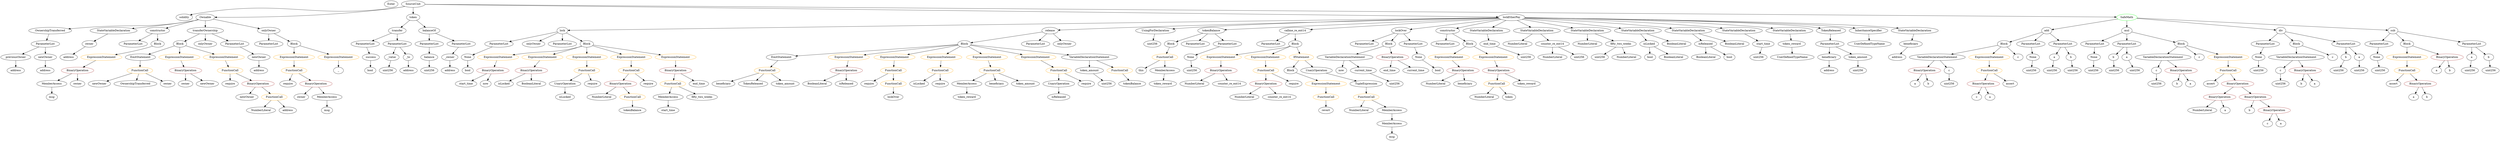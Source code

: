 strict digraph {
	graph [bb="0,0,11319,756"];
	node [label="\N"];
	Enter	[height=0.5,
		pos="1750.5,738",
		width=0.83628];
	Identifier_end_time_1	[color=black,
		height=0.5,
		label=end_time,
		pos="6307.5,378",
		width=1.2382];
	Identifier_start_time	[color=black,
		height=0.5,
		label=start_time,
		pos="2072.5,306",
		width=1.3076];
	NumberLiteral_Unnamed_9	[color=black,
		height=0.5,
		label=NumberLiteral,
		pos="6156.5,162",
		width=1.765];
	ParameterList_Unnamed_16	[color=black,
		height=0.5,
		label=ParameterList,
		pos="8258.5,522",
		width=1.7095];
	VariableDeclaration_beneficiary_1	[color=black,
		height=0.5,
		label=beneficiary,
		pos="8265.5,450",
		width=1.4184];
	ParameterList_Unnamed_16 -> VariableDeclaration_beneficiary_1	[pos="e,8263.8,468.1 8260.3,503.7 8261,496.41 8261.9,487.73 8262.7,479.54"];
	VariableDeclaration_token_amount	[color=black,
		height=0.5,
		label=token_amount,
		pos="8398.5,450",
		width=1.765];
	ParameterList_Unnamed_16 -> VariableDeclaration_token_amount	[pos="e,8368.1,466.23 8288.6,505.98 8308.8,495.86 8335.8,482.37 8357.9,471.29"];
	Identifier_now	[color=black,
		height=0.5,
		label=now,
		pos="2164.5,306",
		width=0.75];
	Identifier_isLocked_1	[color=black,
		height=0.5,
		label=isLocked,
		pos="2254.5,306",
		width=1.2521];
	Parameter_None	[color=black,
		height=0.5,
		label=None,
		pos="9452.5,450",
		width=0.85014];
	ElementaryTypeName_uint256_2	[color=black,
		height=0.5,
		label=uint256,
		pos="9451.5,378",
		width=1.0442];
	Parameter_None -> ElementaryTypeName_uint256_2	[pos="e,9451.8,396.1 9452.3,431.7 9452.2,424.41 9452.1,415.73 9451.9,407.54"];
	ParameterList_Unnamed_22	[color=black,
		height=0.5,
		label=ParameterList,
		pos="2231.5,522",
		width=1.7095];
	Parameter_None_5	[color=black,
		height=0.5,
		label=None,
		pos="2104.5,450",
		width=0.85014];
	ParameterList_Unnamed_22 -> Parameter_None_5	[pos="e,2126.4,463.08 2203.7,505.64 2183.8,494.69 2157.1,479.95 2136.4,468.54"];
	ElementaryTypeName_uint256_6	[color=black,
		height=0.5,
		label=uint256,
		pos="10203,378",
		width=1.0442];
	BinaryOperation_Unnamed_2	[color=brown,
		height=0.5,
		label=BinaryOperation,
		pos="10086,234",
		width=1.9867];
	NumberLiteral_Unnamed	[color=black,
		height=0.5,
		label=NumberLiteral,
		pos="9998.5,162",
		width=1.765];
	BinaryOperation_Unnamed_2 -> NumberLiteral_Unnamed	[pos="e,10019,179.47 10065,216.41 10054,207.52 10040,196.41 10028,186.63"];
	Identifier_a_1	[color=black,
		height=0.5,
		label=a,
		pos="10108,162",
		width=0.75];
	BinaryOperation_Unnamed_2 -> Identifier_a_1	[pos="e,10102,180.1 10091,215.7 10093,208.24 10096,199.32 10099,190.97"];
	VariableDeclaration_owner	[color=black,
		height=0.5,
		label=owner,
		pos="396.53,522",
		width=0.93331];
	ElementaryTypeName_address_2	[color=black,
		height=0.5,
		label=address,
		pos="311.53,450",
		width=1.0996];
	VariableDeclaration_owner -> ElementaryTypeName_address_2	[pos="e,330,466.21 378.92,506.5 367.3,496.93 351.86,484.21 338.68,473.36"];
	Identifier_this	[color=black,
		height=0.5,
		label=this,
		pos="5186.5,378",
		width=0.75];
	Identifier_isLocked	[color=black,
		height=0.5,
		label=isLocked,
		pos="2533.5,234",
		width=1.2521];
	ElementaryTypeName_uint256_15	[color=black,
		height=0.5,
		label=uint256,
		pos="1922.5,378",
		width=1.0442];
	FunctionDefinition_add	[color=black,
		height=0.5,
		label=add,
		pos="9252.5,594",
		width=0.75];
	Block_Unnamed_3	[color=black,
		height=0.5,
		label=Block,
		pos="9020.5,522",
		width=0.90558];
	FunctionDefinition_add -> Block_Unnamed_3	[pos="e,9048.5,531.45 9228.1,585.64 9188,573.52 9107.5,549.25 9059.4,534.74"];
	ParameterList_Unnamed_7	[color=black,
		height=0.5,
		label=ParameterList,
		pos="9181.5,522",
		width=1.7095];
	FunctionDefinition_add -> ParameterList_Unnamed_7	[pos="e,9198.5,539.7 9237.8,578.5 9228.8,569.59 9217,557.94 9206.5,547.62"];
	ParameterList_Unnamed_6	[color=black,
		height=0.5,
		label=ParameterList,
		pos="9322.5,522",
		width=1.7095];
	FunctionDefinition_add -> ParameterList_Unnamed_6	[pos="e,9305.8,539.7 9267,578.5 9275.9,569.59 9287.6,557.94 9297.9,547.62"];
	ElementaryTypeName_uint256_10	[color=black,
		height=0.5,
		label=uint256,
		pos="10772,378",
		width=1.0442];
	Identifier_msg_2	[color=black,
		height=0.5,
		label=msg,
		pos="6307.5,18",
		width=0.75];
	ExpressionStatement_Unnamed_1	[color=orange,
		height=0.5,
		label=ExpressionStatement,
		pos="10900,450",
		width=2.458];
	FunctionCall_Unnamed_1	[color=orange,
		height=0.5,
		label=FunctionCall,
		pos="10900,378",
		width=1.6125];
	ExpressionStatement_Unnamed_1 -> FunctionCall_Unnamed_1	[pos="e,10900,396.1 10900,431.7 10900,424.41 10900,415.73 10900,407.54"];
	Identifier_a_5	[color=black,
		height=0.5,
		label=a,
		pos="11020,378",
		width=0.75];
	NumberLiteral_Unnamed_4	[color=black,
		height=0.5,
		label=NumberLiteral,
		pos="6742.5,234",
		width=1.765];
	FunctionCall_Unnamed_9	[color=orange,
		height=0.5,
		label=FunctionCall,
		pos="5740.5,378",
		width=1.6125];
	BinaryOperation_Unnamed_16	[color=brown,
		height=0.5,
		label=BinaryOperation,
		pos="5740.5,306",
		width=1.9867];
	FunctionCall_Unnamed_9 -> BinaryOperation_Unnamed_16	[pos="e,5740.5,324.1 5740.5,359.7 5740.5,352.41 5740.5,343.73 5740.5,335.54"];
	Identifier_require_2	[color=black,
		height=0.5,
		label=require,
		pos="5866.5,306",
		width=1.0026];
	FunctionCall_Unnamed_9 -> Identifier_require_2	[pos="e,5843.1,320.04 5767.9,361.81 5787.1,351.15 5812.8,336.83 5833.2,325.5"];
	ParameterList_Unnamed_3	[color=black,
		height=0.5,
		label=ParameterList,
		pos="10231,522",
		width=1.7095];
	Parameter_None_1	[color=black,
		height=0.5,
		label=None,
		pos="10203,450",
		width=0.85014];
	ParameterList_Unnamed_3 -> Parameter_None_1	[pos="e,10209,467.62 10224,503.7 10221,496.04 10217,486.85 10213,478.3"];
	Parameter_None_2	[color=black,
		height=0.5,
		label=None,
		pos="10763,450",
		width=0.85014];
	Parameter_None_2 -> ElementaryTypeName_uint256_10	[pos="e,10769,396.1 10765,431.7 10766,424.32 10767,415.52 10768,407.25"];
	FunctionDefinition_lock	[color=black,
		height=0.5,
		label=lock,
		pos="2519.5,594",
		width=0.75];
	FunctionDefinition_lock -> ParameterList_Unnamed_22	[pos="e,2277.8,534.24 2494.2,586.85 2448.5,575.74 2351.1,552.07 2288.6,536.88"];
	ModifierInvocation_onlyOwner_1	[color=black,
		height=0.5,
		label=onlyOwner,
		pos="2388.5,522",
		width=1.4323];
	FunctionDefinition_lock -> ModifierInvocation_onlyOwner_1	[pos="e,2416,537.69 2498.8,581.91 2479.3,571.5 2449.7,555.68 2426.1,543.06"];
	ParameterList_Unnamed_21	[color=black,
		height=0.5,
		label=ParameterList,
		pos="2519.5,522",
		width=1.7095];
	FunctionDefinition_lock -> ParameterList_Unnamed_21	[pos="e,2519.5,540.1 2519.5,575.7 2519.5,568.41 2519.5,559.73 2519.5,551.54"];
	Block_Unnamed_11	[color=black,
		height=0.5,
		label=Block,
		pos="2631.5,522",
		width=0.90558];
	FunctionDefinition_lock -> Block_Unnamed_11	[pos="e,2610.6,536.06 2538.8,580.97 2555.9,570.27 2581.2,554.44 2601.1,542.02"];
	ParameterList_Unnamed_23	[color=black,
		height=0.5,
		label=ParameterList,
		pos="6156.5,522",
		width=1.7095];
	Identifier_beneficiary_2	[color=black,
		height=0.5,
		label=beneficiary,
		pos="3256.5,306",
		width=1.4184];
	ElementaryTypeName_uint256_1	[color=black,
		height=0.5,
		label=uint256,
		pos="9544.5,378",
		width=1.0442];
	MemberAccess_Unnamed_6	[color=black,
		height=0.5,
		label=MemberAccess,
		pos="4380.5,306",
		width=1.9174];
	Identifier_token_reward_2	[color=black,
		height=0.5,
		label=token_reward,
		pos="4380.5,234",
		width=1.7095];
	MemberAccess_Unnamed_6 -> Identifier_token_reward_2	[pos="e,4380.5,252.1 4380.5,287.7 4380.5,280.41 4380.5,271.73 4380.5,263.54"];
	BinaryOperation_Unnamed_20	[color=brown,
		height=0.5,
		label=BinaryOperation,
		pos="3021.5,378",
		width=1.9867];
	FunctionCall_Unnamed_15	[color=orange,
		height=0.5,
		label=FunctionCall,
		pos="3021.5,306",
		width=1.6125];
	BinaryOperation_Unnamed_20 -> FunctionCall_Unnamed_15	[pos="e,3021.5,324.1 3021.5,359.7 3021.5,352.41 3021.5,343.73 3021.5,335.54"];
	Identifier_end_time	[color=black,
		height=0.5,
		label=end_time,
		pos="3142.5,306",
		width=1.2382];
	BinaryOperation_Unnamed_20 -> Identifier_end_time	[pos="e,3117.8,321.32 3049.3,360.94 3066.7,350.86 3089.3,337.78 3107.9,327.02"];
	VariableDeclarationStatement_Unnamed_2	[color=black,
		height=0.5,
		label=VariableDeclarationStatement,
		pos="8748.5,450",
		width=3.3174];
	BinaryOperation_Unnamed_8	[color=brown,
		height=0.5,
		label=BinaryOperation,
		pos="8680.5,378",
		width=1.9867];
	VariableDeclarationStatement_Unnamed_2 -> BinaryOperation_Unnamed_8	[pos="e,8696.7,395.62 8731.7,431.7 8723.5,423.27 8713.5,412.97 8704.6,403.73"];
	VariableDeclaration_c_2	[color=black,
		height=0.5,
		label=c,
		pos="8797.5,378",
		width=0.75];
	VariableDeclarationStatement_Unnamed_2 -> VariableDeclaration_c_2	[pos="e,8786.6,394.67 8760.6,431.7 8766.5,423.37 8773.6,413.23 8780,404.08"];
	FunctionDefinition_release	[color=black,
		height=0.5,
		label=release,
		pos="4763.5,594",
		width=0.98875];
	Block_Unnamed_13	[color=black,
		height=0.5,
		label=Block,
		pos="4387.5,522",
		width=0.90558];
	FunctionDefinition_release -> Block_Unnamed_13	[pos="e,4418.2,528.72 4730.5,586.85 4662,574.09 4504.5,544.78 4429.2,530.75"];
	ParameterList_Unnamed_25	[color=black,
		height=0.5,
		label=ParameterList,
		pos="4697.5,522",
		width=1.7095];
	FunctionDefinition_release -> ParameterList_Unnamed_25	[pos="e,4713.1,539.47 4748.9,577.46 4740.7,568.74 4730.2,557.65 4720.9,547.76"];
	ModifierInvocation_onlyOwner_2	[color=black,
		height=0.5,
		label=onlyOwner,
		pos="4828.5,522",
		width=1.4323];
	FunctionDefinition_release -> ModifierInvocation_onlyOwner_2	[pos="e,4813.4,539.31 4778.3,577.12 4786.4,568.38 4796.6,557.35 4805.7,547.54"];
	Block_Unnamed_8	[color=black,
		height=0.5,
		label=Block,
		pos="5325.5,522",
		width=0.90558];
	FunctionCall_Unnamed_8	[color=orange,
		height=0.5,
		label=FunctionCall,
		pos="5300.5,450",
		width=1.6125];
	Block_Unnamed_8 -> FunctionCall_Unnamed_8	[pos="e,5306.7,468.28 5319.5,504.05 5316.8,496.52 5313.5,487.44 5310.5,478.94"];
	ExpressionStatement_Unnamed_12	[color=orange,
		height=0.5,
		label=ExpressionStatement,
		pos="5552.5,450",
		width=2.458];
	BinaryOperation_Unnamed_17	[color=brown,
		height=0.5,
		label=BinaryOperation,
		pos="5552.5,378",
		width=1.9867];
	ExpressionStatement_Unnamed_12 -> BinaryOperation_Unnamed_17	[pos="e,5552.5,396.1 5552.5,431.7 5552.5,424.41 5552.5,415.73 5552.5,407.54"];
	UsingForDeclaration_Unnamed	[color=black,
		height=0.5,
		label=UsingForDeclaration,
		pos="5290.5,594",
		width=2.4303];
	ElementaryTypeName_uint256_17	[color=black,
		height=0.5,
		label=uint256,
		pos="5237.5,522",
		width=1.0442];
	UsingForDeclaration_Unnamed -> ElementaryTypeName_uint256_17	[pos="e,5249.9,539.31 5277.7,576.05 5271.4,567.77 5263.7,557.62 5256.8,548.42"];
	VariableDeclarationStatement_Unnamed	[color=black,
		height=0.5,
		label=VariableDeclarationStatement,
		pos="9768.5,450",
		width=3.3174];
	VariableDeclaration_c	[color=black,
		height=0.5,
		label=c,
		pos="9743.5,378",
		width=0.75];
	VariableDeclarationStatement_Unnamed -> VariableDeclaration_c	[pos="e,9749.5,395.62 9762.4,431.7 9759.6,424.04 9756.3,414.85 9753.3,406.3"];
	BinaryOperation_Unnamed	[color=brown,
		height=0.5,
		label=BinaryOperation,
		pos="9860.5,378",
		width=1.9867];
	VariableDeclarationStatement_Unnamed -> BinaryOperation_Unnamed	[pos="e,9838.8,395.55 9790.8,432.05 9802.5,423.13 9817.1,412.06 9829.9,402.34"];
	Block_Unnamed_6	[color=black,
		height=0.5,
		label=Block,
		pos="800.53,522",
		width=0.90558];
	EmitStatement_Unnamed	[color=black,
		height=0.5,
		label=EmitStatement,
		pos="628.53,450",
		width=1.7788];
	Block_Unnamed_6 -> EmitStatement_Unnamed	[pos="e,664.03,465.45 774.78,510.52 748.34,499.76 706.64,482.79 674.52,469.72"];
	ExpressionStatement_Unnamed_7	[color=orange,
		height=0.5,
		label=ExpressionStatement,
		pos="799.53,450",
		width=2.458];
	Block_Unnamed_6 -> ExpressionStatement_Unnamed_7	[pos="e,799.78,468.1 800.28,503.7 800.18,496.41 800.06,487.73 799.94,479.54"];
	ExpressionStatement_Unnamed_6	[color=orange,
		height=0.5,
		label=ExpressionStatement,
		pos="994.53,450",
		width=2.458];
	Block_Unnamed_6 -> ExpressionStatement_Unnamed_6	[pos="e,952.39,466.18 827.37,511.29 833.96,508.9 841,506.36 847.53,504 878.73,492.73 913.66,480.14 941.64,470.06"];
	NumberLiteral_Unnamed_5	[color=black,
		height=0.5,
		label=NumberLiteral,
		pos="6522.5,306",
		width=1.765];
	NumberLiteral_Unnamed_1	[color=black,
		height=0.5,
		label=NumberLiteral,
		pos="1165.5,162",
		width=1.765];
	FunctionDefinition_tokenBalance	[color=black,
		height=0.5,
		label=tokenBalance,
		pos="5526.5,594",
		width=1.6679];
	FunctionDefinition_tokenBalance -> Block_Unnamed_8	[pos="e,5350.6,533.72 5485.8,580.42 5453.3,570.15 5406.7,554.96 5366.5,540 5364.7,539.33 5362.9,538.64 5361.1,537.92"];
	ParameterList_Unnamed_18	[color=black,
		height=0.5,
		label=ParameterList,
		pos="5437.5,522",
		width=1.7095];
	FunctionDefinition_tokenBalance -> ParameterList_Unnamed_18	[pos="e,5458.4,539.39 5505.9,576.76 5494.4,567.73 5479.9,556.33 5467.2,546.35"];
	ParameterList_Unnamed_19	[color=black,
		height=0.5,
		label=ParameterList,
		pos="5578.5,522",
		width=1.7095];
	FunctionDefinition_tokenBalance -> ParameterList_Unnamed_19	[pos="e,5566.1,539.79 5539.1,576.05 5545.2,567.89 5552.6,557.91 5559.3,548.82"];
	NumberLiteral_Unnamed_7	[color=black,
		height=0.5,
		label=NumberLiteral,
		pos="6854.5,522",
		width=1.765];
	BinaryOperation_Unnamed_18	[color=brown,
		height=0.5,
		label=BinaryOperation,
		pos="2783.5,306",
		width=1.9867];
	NumberLiteral_Unnamed_11	[color=black,
		height=0.5,
		label=NumberLiteral,
		pos="2698.5,234",
		width=1.765];
	BinaryOperation_Unnamed_18 -> NumberLiteral_Unnamed_11	[pos="e,2718.5,251.47 2763.4,288.41 2752.6,279.52 2739.1,268.41 2727.2,258.63"];
	FunctionCall_Unnamed_14	[color=orange,
		height=0.5,
		label=FunctionCall,
		pos="2838.5,234",
		width=1.6125];
	BinaryOperation_Unnamed_18 -> FunctionCall_Unnamed_14	[pos="e,2825.3,251.79 2796.8,288.05 2803.3,279.89 2811.1,269.91 2818.2,260.82"];
	FunctionDefinition_callme_re_ent14	[color=black,
		height=0.5,
		label=callme_re_ent14,
		pos="5857.5,594",
		width=1.9729];
	ParameterList_Unnamed_20	[color=black,
		height=0.5,
		label=ParameterList,
		pos="5745.5,522",
		width=1.7095];
	FunctionDefinition_callme_re_ent14 -> ParameterList_Unnamed_20	[pos="e,5770.6,538.67 5831.6,576.76 5816.2,567.18 5796.6,554.92 5780,544.53"];
	Block_Unnamed_9	[color=black,
		height=0.5,
		label=Block,
		pos="5857.5,522",
		width=0.90558];
	FunctionDefinition_callme_re_ent14 -> Block_Unnamed_9	[pos="e,5857.5,540.1 5857.5,575.7 5857.5,568.41 5857.5,559.73 5857.5,551.54"];
	NumberLiteral_Unnamed_3	[color=black,
		height=0.5,
		label=NumberLiteral,
		pos="7168.5,522",
		width=1.765];
	Identifier_assert_1	[color=black,
		height=0.5,
		label=assert,
		pos="10839,306",
		width=0.89172];
	Block_Unnamed_3 -> VariableDeclarationStatement_Unnamed_2	[pos="e,8807.1,466.09 8991.4,513.51 8950.4,502.94 8874.2,483.35 8818.1,468.9"];
	ExpressionStatement_Unnamed_2	[color=orange,
		height=0.5,
		label=ExpressionStatement,
		pos="8974.5,450",
		width=2.458];
	Block_Unnamed_3 -> ExpressionStatement_Unnamed_2	[pos="e,8985.8,468.12 9009.9,504.76 9004.6,496.7 8998,486.74 8992,477.6"];
	Identifier_c_4	[color=black,
		height=0.5,
		label=c,
		pos="9107.5,450",
		width=0.75];
	Block_Unnamed_3 -> Identifier_c_4	[pos="e,9090.7,464.54 9038.6,506.5 9051.1,496.38 9068.1,482.73 9082,471.5"];
	Parameter_a_3	[color=black,
		height=0.5,
		label=a,
		pos="9276.5,450",
		width=0.75];
	ElementaryTypeName_uint256_11	[color=black,
		height=0.5,
		label=uint256,
		pos="9265.5,378",
		width=1.0442];
	Parameter_a_3 -> ElementaryTypeName_uint256_11	[pos="e,9268.2,396.1 9273.8,431.7 9272.7,424.32 9271.3,415.52 9270,407.25"];
	Identifier_isLocked_2	[color=black,
		height=0.5,
		label=isLocked,
		pos="4158.5,306",
		width=1.2521];
	NumberLiteral_Unnamed_8	[color=black,
		height=0.5,
		label=NumberLiteral,
		pos="5641.5,234",
		width=1.765];
	BinaryOperation_Unnamed_16 -> NumberLiteral_Unnamed_8	[pos="e,5664.3,251.07 5717.3,288.59 5704.2,279.31 5687.6,267.57 5673.3,257.44"];
	Identifier_counter_re_ent14	[color=black,
		height=0.5,
		label=counter_re_ent14,
		pos="5798.5,234",
		width=2.0976];
	BinaryOperation_Unnamed_16 -> Identifier_counter_re_ent14	[pos="e,5784.6,251.79 5754.6,288.05 5761.4,279.8 5769.8,269.7 5777.4,260.54"];
	FunctionCall_Unnamed_21	[color=orange,
		height=0.5,
		label=FunctionCall,
		pos="4509.5,378",
		width=1.6125];
	FunctionCall_Unnamed_21 -> MemberAccess_Unnamed_6	[pos="e,4409.4,322.64 4481.5,361.81 4463.4,351.95 4439.4,338.96 4419.4,328.1"];
	Identifier_beneficiary_1	[color=black,
		height=0.5,
		label=beneficiary,
		pos="4518.5,306",
		width=1.4184];
	FunctionCall_Unnamed_21 -> Identifier_beneficiary_1	[pos="e,4516.3,324.1 4511.8,359.7 4512.7,352.32 4513.8,343.52 4514.9,335.25"];
	Identifier_token_amount	[color=black,
		height=0.5,
		label=token_amount,
		pos="4651.5,306",
		width=1.765];
	FunctionCall_Unnamed_21 -> Identifier_token_amount	[pos="e,4621,322.07 4539.6,362.15 4560.4,351.92 4588.2,338.2 4610.9,327.01"];
	BinaryOperation_Unnamed_23	[color=brown,
		height=0.5,
		label=BinaryOperation,
		pos="3821.5,378",
		width=1.9867];
	BooleanLiteral_Unnamed_5	[color=black,
		height=0.5,
		label=BooleanLiteral,
		pos="3689.5,306",
		width=1.7788];
	BinaryOperation_Unnamed_23 -> BooleanLiteral_Unnamed_5	[pos="e,3718.6,322.42 3791.9,361.29 3773.3,351.4 3749,338.53 3728.8,327.8"];
	Identifier_isReleased_1	[color=black,
		height=0.5,
		label=isReleased,
		pos="3821.5,306",
		width=1.3907];
	BinaryOperation_Unnamed_23 -> Identifier_isReleased_1	[pos="e,3821.5,324.1 3821.5,359.7 3821.5,352.41 3821.5,343.73 3821.5,335.54"];
	Identifier_owner_3	[color=black,
		height=0.5,
		label=owner,
		pos="828.53,306",
		width=0.93331];
	FunctionDefinition_lockOver	[color=black,
		height=0.5,
		label=lockOver,
		pos="6324.5,594",
		width=1.2521];
	FunctionDefinition_lockOver -> ParameterList_Unnamed_23	[pos="e,6190.8,537.27 6294.1,580.32 6268.2,569.52 6230.5,553.83 6201.2,541.6"];
	Block_Unnamed_12	[color=black,
		height=0.5,
		label=Block,
		pos="6268.5,522",
		width=0.90558];
	FunctionDefinition_lockOver -> Block_Unnamed_12	[pos="e,6281.3,538.99 6311.3,576.41 6304.5,567.92 6296.1,557.41 6288.5,547.96"];
	ParameterList_Unnamed_24	[color=black,
		height=0.5,
		label=ParameterList,
		pos="6380.5,522",
		width=1.7095];
	FunctionDefinition_lockOver -> ParameterList_Unnamed_24	[pos="e,6367,539.96 6337.8,576.41 6344.4,568.16 6352.5,558.01 6359.9,548.78"];
	ElementaryTypeName_uint256_20	[color=black,
		height=0.5,
		label=uint256,
		pos="7233.5,450",
		width=1.0442];
	Identifier_require	[color=black,
		height=0.5,
		label=require,
		pos="1297.5,306",
		width=1.0026];
	EmitStatement_Unnamed_1	[color=black,
		height=0.5,
		label=EmitStatement,
		pos="3527.5,450",
		width=1.7788];
	FunctionCall_Unnamed_22	[color=orange,
		height=0.5,
		label=FunctionCall,
		pos="3468.5,378",
		width=1.6125];
	EmitStatement_Unnamed_1 -> FunctionCall_Unnamed_22	[pos="e,3482.7,395.79 3513.2,432.05 3506.3,423.8 3497.8,413.7 3490.1,404.54"];
	ModifierInvocation_onlyOwner	[color=black,
		height=0.5,
		label=onlyOwner,
		pos="908.53,522",
		width=1.4323];
	Identifier_TokenReleased	[color=black,
		height=0.5,
		label=TokenReleased,
		pos="3393.5,306",
		width=1.8897];
	ElementaryTypeName_address	[color=black,
		height=0.5,
		label=address,
		pos="2017.5,378",
		width=1.0996];
	Identifier_start_time_1	[color=black,
		height=0.5,
		label=start_time,
		pos="3002.5,162",
		width=1.3076];
	ParameterList_Unnamed_11	[color=black,
		height=0.5,
		label=ParameterList,
		pos="1640.5,522",
		width=1.7095];
	Parameter_success	[color=black,
		height=0.5,
		label=success,
		pos="1650.5,450",
		width=1.1135];
	ParameterList_Unnamed_11 -> Parameter_success	[pos="e,1648.1,468.1 1643,503.7 1644.1,496.32 1645.3,487.52 1646.5,479.25"];
	BinaryOperation_Unnamed_3	[color=brown,
		height=0.5,
		label=BinaryOperation,
		pos="10247,234",
		width=1.9867];
	Identifier_b_1	[color=black,
		height=0.5,
		label=b,
		pos="10224,162",
		width=0.75];
	BinaryOperation_Unnamed_3 -> Identifier_b_1	[pos="e,10229,180.1 10241,215.7 10238,208.24 10235,199.32 10233,190.97"];
	BinaryOperation_Unnamed_4	[color=brown,
		height=0.5,
		label=BinaryOperation,
		pos="10341,162",
		width=1.9867];
	BinaryOperation_Unnamed_3 -> BinaryOperation_Unnamed_4	[pos="e,10318,179.47 10269,216.41 10281,207.43 10296,196.19 10309,186.34"];
	ElementaryTypeName_uint256_7	[color=black,
		height=0.5,
		label=uint256,
		pos="10307,306",
		width=1.0442];
	Identifier_revert	[color=black,
		height=0.5,
		label=revert,
		pos="6009.5,162",
		width=0.87786];
	MemberAccess_Unnamed_5	[color=black,
		height=0.5,
		label=MemberAccess,
		pos="3002.5,234",
		width=1.9174];
	FunctionCall_Unnamed_15 -> MemberAccess_Unnamed_5	[pos="e,3007.2,252.1 3016.8,287.7 3014.8,280.24 3012.4,271.32 3010.1,262.97"];
	Identifier_fifty_two_weeks	[color=black,
		height=0.5,
		label=fifty_two_weeks,
		pos="3162.5,234",
		width=2.0145];
	FunctionCall_Unnamed_15 -> Identifier_fifty_two_weeks	[pos="e,3131.2,250.55 3051.4,290.15 3071.7,280.11 3098.7,266.7 3121,255.62"];
	Identifier_tokenBalance	[color=black,
		height=0.5,
		label=tokenBalance,
		pos="2838.5,162",
		width=1.6679];
	FunctionCall_Unnamed_14 -> Identifier_tokenBalance	[pos="e,2838.5,180.1 2838.5,215.7 2838.5,208.41 2838.5,199.73 2838.5,191.54"];
	VariableDeclarationStatement_Unnamed_3	[color=black,
		height=0.5,
		label=VariableDeclarationStatement,
		pos="6097.5,450",
		width=3.3174];
	Block_Unnamed_12 -> VariableDeclarationStatement_Unnamed_3	[pos="e,6138,467.41 6243,510.37 6237.8,508.25 6232.5,506.05 6227.5,504 6201.5,493.31 6172.6,481.49 6148.6,471.74"];
	BinaryOperation_Unnamed_22	[color=brown,
		height=0.5,
		label=BinaryOperation,
		pos="6306.5,450",
		width=1.9867];
	Block_Unnamed_12 -> BinaryOperation_Unnamed_22	[pos="e,6297.3,467.96 6277.5,504.41 6281.8,496.51 6287.1,486.85 6291.9,477.94"];
	FunctionDefinition_mul	[color=black,
		height=0.5,
		label=mul,
		pos="9604.5,594",
		width=0.75];
	ParameterList_Unnamed_1	[color=black,
		height=0.5,
		label=ParameterList,
		pos="9463.5,522",
		width=1.7095];
	FunctionDefinition_mul -> ParameterList_Unnamed_1	[pos="e,9493.9,538.09 9583.4,582.52 9562.6,572.16 9530.1,556.05 9504.2,543.19"];
	ParameterList_Unnamed	[color=black,
		height=0.5,
		label=ParameterList,
		pos="9604.5,522",
		width=1.7095];
	FunctionDefinition_mul -> ParameterList_Unnamed	[pos="e,9604.5,540.1 9604.5,575.7 9604.5,568.41 9604.5,559.73 9604.5,551.54"];
	Block_Unnamed	[color=black,
		height=0.5,
		label=Block,
		pos="9850.5,522",
		width=0.90558];
	FunctionDefinition_mul -> Block_Unnamed	[pos="e,9822,531.12 9629,586.03 9671.6,573.91 9759.7,548.85 9811,534.24"];
	VariableDeclaration_counter_re_ent14	[color=black,
		height=0.5,
		label=counter_re_ent14,
		pos="7011.5,522",
		width=2.0976];
	NumberLiteral_Unnamed_6	[color=black,
		height=0.5,
		label=NumberLiteral,
		pos="7021.5,450",
		width=1.765];
	VariableDeclaration_counter_re_ent14 -> NumberLiteral_Unnamed_6	[pos="e,7019.1,468.1 7014,503.7 7015.1,496.32 7016.3,487.52 7017.5,479.25"];
	ElementaryTypeName_uint256_23	[color=black,
		height=0.5,
		label=uint256,
		pos="7140.5,450",
		width=1.0442];
	VariableDeclaration_counter_re_ent14 -> ElementaryTypeName_uint256_23	[pos="e,7116.6,464.01 7040.8,505.12 7060.4,494.49 7086.2,480.47 7106.7,469.36"];
	Parameter_None_3	[color=black,
		height=0.5,
		label=None,
		pos="9183.5,450",
		width=0.85014];
	ParameterList_Unnamed_7 -> Parameter_None_3	[pos="e,9183,468.1 9182,503.7 9182.2,496.41 9182.5,487.73 9182.7,479.54"];
	ParameterList_Unnamed_5	[color=black,
		height=0.5,
		label=ParameterList,
		pos="10775,522",
		width=1.7095];
	ParameterList_Unnamed_5 -> Parameter_None_2	[pos="e,10765,468.1 10772,503.7 10770,496.32 10769,487.52 10767,479.25"];
	VariableDeclarationStatement_Unnamed_1	[color=black,
		height=0.5,
		label=VariableDeclarationStatement,
		pos="10371,450",
		width=3.3174];
	VariableDeclaration_c_1	[color=black,
		height=0.5,
		label=c,
		pos="10307,378",
		width=0.75];
	VariableDeclarationStatement_Unnamed_1 -> VariableDeclaration_c_1	[pos="e,10320,393.74 10355,431.7 10347,422.77 10336,411.76 10328,402.11"];
	BinaryOperation_Unnamed_5	[color=brown,
		height=0.5,
		label=BinaryOperation,
		pos="10424,378",
		width=1.9867];
	VariableDeclarationStatement_Unnamed_1 -> BinaryOperation_Unnamed_5	[pos="e,10411,396.1 10384,431.7 10390,423.73 10397,414.1 10404,405.26"];
	Identifier_a_6	[color=black,
		height=0.5,
		label=a,
		pos="8625.5,306",
		width=0.75];
	BinaryOperation_Unnamed_8 -> Identifier_a_6	[pos="e,8637.6,322.36 8667.2,360.05 8660.4,351.44 8652.1,340.81 8644.6,331.33"];
	Identifier_b_5	[color=black,
		height=0.5,
		label=b,
		pos="8697.5,306",
		width=0.75];
	BinaryOperation_Unnamed_8 -> Identifier_b_5	[pos="e,8693.4,324.1 8684.7,359.7 8686.5,352.32 8688.7,343.52 8690.7,335.25"];
	Identifier_newOwner	[color=black,
		height=0.5,
		label=newOwner,
		pos="1098.5,234",
		width=1.4046];
	FunctionDefinition_constructor_1	[color=black,
		height=0.5,
		label=constructor,
		pos="6555.5,594",
		width=1.4877];
	ParameterList_Unnamed_17	[color=black,
		height=0.5,
		label=ParameterList,
		pos="6521.5,522",
		width=1.7095];
	FunctionDefinition_constructor_1 -> ParameterList_Unnamed_17	[pos="e,6529.9,540.28 6547.3,576.05 6543.6,568.35 6539,559.03 6534.8,550.36"];
	Block_Unnamed_7	[color=black,
		height=0.5,
		label=Block,
		pos="6633.5,522",
		width=0.90558];
	FunctionDefinition_constructor_1 -> Block_Unnamed_7	[pos="e,6616.9,537.95 6573.6,576.76 6584,567.43 6597.2,555.57 6608.6,545.36"];
	Identifier_newOwner_1	[color=black,
		height=0.5,
		label=newOwner,
		pos="434.53,306",
		width=1.4046];
	ElementaryTypeName_uint256_3	[color=black,
		height=0.5,
		label=uint256,
		pos="9743.5,306",
		width=1.0442];
	ElementaryTypeName_address_1	[color=black,
		height=0.5,
		label=address,
		pos="1827.5,378",
		width=1.0996];
	Identifier_require_1	[color=black,
		height=0.5,
		label=require,
		pos="1035.5,306",
		width=1.0026];
	Identifier_a_4	[color=black,
		height=0.5,
		label=a,
		pos="10925,234",
		width=0.75];
	NumberLiteral_Unnamed_2	[color=black,
		height=0.5,
		label=NumberLiteral,
		pos="7352.5,450",
		width=1.765];
	BinaryOperation_Unnamed_12	[color=brown,
		height=0.5,
		label=BinaryOperation,
		pos="1161.5,306",
		width=1.9867];
	BinaryOperation_Unnamed_12 -> Identifier_newOwner	[pos="e,1113.2,251.31 1146.3,288.05 1138.7,279.59 1129.3,269.19 1120.9,259.84"];
	FunctionCall_Unnamed_5	[color=orange,
		height=0.5,
		label=FunctionCall,
		pos="1225.5,234",
		width=1.6125];
	BinaryOperation_Unnamed_12 -> FunctionCall_Unnamed_5	[pos="e,1210.2,251.79 1177,288.05 1184.6,279.71 1194,269.49 1202.4,260.25"];
	StateVariableDeclaration_Unnamed_6	[color=black,
		height=0.5,
		label=StateVariableDeclaration,
		pos="6728.5,594",
		width=2.8184];
	VariableDeclaration_end_time	[color=black,
		height=0.5,
		label=end_time,
		pos="6728.5,522",
		width=1.2382];
	StateVariableDeclaration_Unnamed_6 -> VariableDeclaration_end_time	[pos="e,6728.5,540.1 6728.5,575.7 6728.5,568.41 6728.5,559.73 6728.5,551.54"];
	BinaryOperation_Unnamed_21	[color=brown,
		height=0.5,
		label=BinaryOperation,
		pos="2381.5,378",
		width=1.9867];
	BinaryOperation_Unnamed_21 -> Identifier_isLocked_1	[pos="e,2280.2,321.16 2352.7,361.12 2334.1,350.88 2309.9,337.5 2290.1,326.6"];
	BooleanLiteral_Unnamed_4	[color=black,
		height=0.5,
		label=BooleanLiteral,
		pos="2381.5,306",
		width=1.7788];
	BinaryOperation_Unnamed_21 -> BooleanLiteral_Unnamed_4	[pos="e,2381.5,324.1 2381.5,359.7 2381.5,352.41 2381.5,343.73 2381.5,335.54"];
	BinaryOperation_Unnamed_9	[color=brown,
		height=0.5,
		label=BinaryOperation,
		pos="8949.5,306",
		width=1.9867];
	Identifier_c_3	[color=black,
		height=0.5,
		label=c,
		pos="8913.5,234",
		width=0.75];
	BinaryOperation_Unnamed_9 -> Identifier_c_3	[pos="e,8921.8,251.14 8940.6,287.7 8936.5,279.75 8931.6,270.16 8927.1,261.34"];
	Identifier_a_7	[color=black,
		height=0.5,
		label=a,
		pos="8985.5,234",
		width=0.75];
	BinaryOperation_Unnamed_9 -> Identifier_a_7	[pos="e,8977.2,251.14 8958.4,287.7 8962.5,279.75 8967.4,270.16 8972,261.34"];
	EventDefinition_OwnershipTransferred	[color=black,
		height=0.5,
		label=OwnershipTransferred,
		pos="223.53,594",
		width=2.6243];
	ParameterList_Unnamed_12	[color=black,
		height=0.5,
		label=ParameterList,
		pos="203.53,522",
		width=1.7095];
	EventDefinition_OwnershipTransferred -> ParameterList_Unnamed_12	[pos="e,208.42,540.1 218.59,575.7 216.46,568.24 213.91,559.32 211.52,550.97"];
	SourceUnit_Unnamed	[color=black,
		height=0.5,
		label=SourceUnit,
		pos="1851.5,738",
		width=1.46];
	PragmaDirective_solidity	[color=black,
		height=0.5,
		label=solidity,
		pos="809.53,666",
		width=1.0442];
	SourceUnit_Unnamed -> PragmaDirective_solidity	[pos="e,836.85,678.7 1813.8,725.18 1805.9,723.11 1797.5,721.23 1789.5,720 1379,656.66 1263,765.01 855.53,684 852.92,683.48 850.27,682.84 \
847.62,682.1"];
	ContractDefinition_Ownable	[color=black,
		height=0.5,
		label=Ownable,
		pos="908.53,666",
		width=1.2105];
	SourceUnit_Unnamed -> ContractDefinition_Ownable	[pos="e,952.43,666.44 1813.4,725.22 1805.6,723.18 1797.3,721.29 1789.5,720 1480.4,668.89 1103,665.61 963.61,666.37"];
	ContractDefinition_token	[color=black,
		height=0.5,
		label=token,
		pos="1851.5,666",
		width=0.864];
	SourceUnit_Unnamed -> ContractDefinition_token	[pos="e,1851.5,684.1 1851.5,719.7 1851.5,712.41 1851.5,703.73 1851.5,695.54"];
	ContractDefinition_lockEtherPay	[color=black,
		height=0.5,
		label=lockEtherPay,
		pos="6838.5,666",
		width=1.6679];
	SourceUnit_Unnamed -> ContractDefinition_lockEtherPay	[pos="e,6778.6,667.84 1904.2,736.26 2397.1,729.34 6198.3,675.99 6767.4,668"];
	ContractDefinition_SafeMath	[color=green,
		height=0.5,
		label=SafeMath,
		pos="9604.5,666",
		width=1.2798];
	SourceUnit_Unnamed -> ContractDefinition_SafeMath	[pos="e,9558.2,667.42 1904.4,736.52 2548.6,730.71 8875.7,673.58 9547,667.52"];
	Parameter_a_2	[color=black,
		height=0.5,
		label=a,
		pos="11195,450",
		width=0.75];
	ElementaryTypeName_uint256_8	[color=black,
		height=0.5,
		label=uint256,
		pos="11189,378",
		width=1.0442];
	Parameter_a_2 -> ElementaryTypeName_uint256_8	[pos="e,11190,396.1 11193,431.7 11192,424.41 11192,415.73 11191,407.54"];
	FunctionCall_Unnamed_16	[color=orange,
		height=0.5,
		label=FunctionCall,
		pos="4257.5,378",
		width=1.6125];
	FunctionCall_Unnamed_16 -> Identifier_isLocked_2	[pos="e,4179.9,322.1 4235.1,361.12 4221.5,351.52 4204,339.16 4189.2,328.67"];
	Identifier_require_5	[color=black,
		height=0.5,
		label=require,
		pos="4257.5,306",
		width=1.0026];
	FunctionCall_Unnamed_16 -> Identifier_require_5	[pos="e,4257.5,324.1 4257.5,359.7 4257.5,352.41 4257.5,343.73 4257.5,335.54"];
	VariableDeclaration_isReleased	[color=black,
		height=0.5,
		label=isReleased,
		pos="7717.5,522",
		width=1.3907];
	BooleanLiteral_Unnamed_2	[color=black,
		height=0.5,
		label=BooleanLiteral,
		pos="7717.5,450",
		width=1.7788];
	VariableDeclaration_isReleased -> BooleanLiteral_Unnamed_2	[pos="e,7717.5,468.1 7717.5,503.7 7717.5,496.41 7717.5,487.73 7717.5,479.54"];
	ElementaryTypeName_bool_2	[color=black,
		height=0.5,
		label=bool,
		pos="7827.5,450",
		width=0.76697];
	VariableDeclaration_isReleased -> ElementaryTypeName_bool_2	[pos="e,7808.1,463.36 7741.4,505.81 7758.2,495.09 7780.9,480.67 7798.8,469.31"];
	ElementaryTypeName_address_6	[color=black,
		height=0.5,
		label=address,
		pos="1286.5,162",
		width=1.0996];
	ExpressionStatement_Unnamed_22	[color=orange,
		height=0.5,
		label=ExpressionStatement,
		pos="3849.5,450",
		width=2.458];
	ExpressionStatement_Unnamed_22 -> BinaryOperation_Unnamed_23	[pos="e,3828.4,396.1 3842.6,431.7 3839.6,424.15 3836,415.12 3832.6,406.68"];
	ParameterList_Unnamed_13	[color=black,
		height=0.5,
		label=ParameterList,
		pos="587.53,522",
		width=1.7095];
	StateVariableDeclaration_Unnamed_8	[color=black,
		height=0.5,
		label=StateVariableDeclaration,
		pos="6949.5,594",
		width=2.8184];
	StateVariableDeclaration_Unnamed_8 -> NumberLiteral_Unnamed_7	[pos="e,6876.7,539.31 6926.5,576.05 6914.3,567.07 6899.2,555.9 6885.9,546.12"];
	StateVariableDeclaration_Unnamed_8 -> VariableDeclaration_counter_re_ent14	[pos="e,6996.7,539.79 6964.5,576.05 6971.9,567.71 6981,557.49 6989.2,548.25"];
	Parameter_balance	[color=black,
		height=0.5,
		label=balance,
		pos="1922.5,450",
		width=1.0719];
	Parameter_balance -> ElementaryTypeName_uint256_15	[pos="e,1922.5,396.1 1922.5,431.7 1922.5,424.41 1922.5,415.73 1922.5,407.54"];
	FunctionCall_Unnamed_12	[color=orange,
		height=0.5,
		label=FunctionCall,
		pos="2631.5,378",
		width=1.6125];
	UnaryOperation_Unnamed_1	[color=black,
		height=0.5,
		label=UnaryOperation,
		pos="2533.5,306",
		width=1.9452];
	FunctionCall_Unnamed_12 -> UnaryOperation_Unnamed_1	[pos="e,2556.4,323.31 2609.3,361.12 2596.3,351.85 2579.7,340.01 2565.4,329.76"];
	Identifier_require_3	[color=black,
		height=0.5,
		label=require,
		pos="2657.5,306",
		width=1.0026];
	FunctionCall_Unnamed_12 -> Identifier_require_3	[pos="e,2651.2,324.1 2638,359.7 2640.8,352.15 2644.1,343.12 2647.2,334.68"];
	StateVariableDeclaration_Unnamed	[color=black,
		height=0.5,
		label=StateVariableDeclaration,
		pos="500.53,594",
		width=2.8184];
	StateVariableDeclaration_Unnamed -> VariableDeclaration_owner	[pos="e,416.71,536.58 475.62,576.23 460.69,566.18 441.63,553.35 425.96,542.81"];
	ElementaryTypeName_bool_3	[color=black,
		height=0.5,
		label=bool,
		pos="2103.5,378",
		width=0.76697];
	Parameter_None_6	[color=black,
		height=0.5,
		label=None,
		pos="6426.5,450",
		width=0.85014];
	ParameterList_Unnamed_24 -> Parameter_None_6	[pos="e,6415.8,467.31 6391.7,504.05 6397.1,495.85 6403.6,485.83 6409.6,476.71"];
	VariableDeclaration_c -> ElementaryTypeName_uint256_3	[pos="e,9743.5,324.1 9743.5,359.7 9743.5,352.41 9743.5,343.73 9743.5,335.54"];
	MemberAccess_Unnamed	[color=black,
		height=0.5,
		label=MemberAccess,
		pos="211.53,306",
		width=1.9174];
	Identifier_msg	[color=black,
		height=0.5,
		label=msg,
		pos="211.53,234",
		width=0.75];
	MemberAccess_Unnamed -> Identifier_msg	[pos="e,211.53,252.1 211.53,287.7 211.53,280.41 211.53,271.73 211.53,263.54"];
	FunctionCall_Unnamed_8 -> Identifier_this	[pos="e,5205.7,390.8 5275.2,433.46 5257.5,422.59 5233.8,408.04 5215.4,396.71"];
	MemberAccess_Unnamed_2	[color=black,
		height=0.5,
		label=MemberAccess,
		pos="5300.5,378",
		width=1.9174];
	FunctionCall_Unnamed_8 -> MemberAccess_Unnamed_2	[pos="e,5300.5,396.1 5300.5,431.7 5300.5,424.41 5300.5,415.73 5300.5,407.54"];
	ExpressionStatement_Unnamed_15	[color=orange,
		height=0.5,
		label=ExpressionStatement,
		pos="2241.5,450",
		width=2.458];
	BinaryOperation_Unnamed_19	[color=brown,
		height=0.5,
		label=BinaryOperation,
		pos="2220.5,378",
		width=1.9867];
	ExpressionStatement_Unnamed_15 -> BinaryOperation_Unnamed_19	[pos="e,2225.7,396.1 2236.3,431.7 2234.1,424.24 2231.4,415.32 2228.9,406.97"];
	Identifier_require_7	[color=black,
		height=0.5,
		label=require,
		pos="3925.5,306",
		width=1.0026];
	ParameterList_Unnamed_9	[color=black,
		height=0.5,
		label=ParameterList,
		pos="1922.5,522",
		width=1.7095];
	ParameterList_Unnamed_9 -> Parameter_balance	[pos="e,1922.5,468.1 1922.5,503.7 1922.5,496.41 1922.5,487.73 1922.5,479.54"];
	ElementaryTypeName_uint256_14	[color=black,
		height=0.5,
		label=uint256,
		pos="8797.5,306",
		width=1.0442];
	ElementaryTypeName_uint256_19	[color=black,
		height=0.5,
		label=uint256,
		pos="6902.5,450",
		width=1.0442];
	ElementaryTypeName_address_4	[color=black,
		height=0.5,
		label=address,
		pos="203.53,378",
		width=1.0996];
	Parameter_b_1	[color=black,
		height=0.5,
		label=b,
		pos="10607,450",
		width=0.75];
	ElementaryTypeName_uint256_5	[color=black,
		height=0.5,
		label=uint256,
		pos="10586,378",
		width=1.0442];
	Parameter_b_1 -> ElementaryTypeName_uint256_5	[pos="e,10591,396.28 10601,432.05 10599,424.6 10597,415.64 10594,407.22"];
	VariableDeclaration_token_amount_1	[color=black,
		height=0.5,
		label=token_amount,
		pos="4943.5,378",
		width=1.765];
	ElementaryTypeName_uint256_25	[color=black,
		height=0.5,
		label=uint256,
		pos="5019.5,306",
		width=1.0442];
	VariableDeclaration_token_amount_1 -> ElementaryTypeName_uint256_25	[pos="e,5002.7,322.51 4961.5,360.41 4971.4,351.35 4983.7,339.99 4994.5,330.08"];
	FunctionDefinition_div	[color=black,
		height=0.5,
		label=div,
		pos="10315,594",
		width=0.75];
	FunctionDefinition_div -> ParameterList_Unnamed_3	[pos="e,10250,539.41 10298,579.5 10287,570.21 10272,557.61 10259,546.66"];
	Block_Unnamed_1	[color=black,
		height=0.5,
		label=Block,
		pos="10371,522",
		width=0.90558];
	FunctionDefinition_div -> Block_Unnamed_1	[pos="e,10358,538.64 10327,577.81 10334,568.94 10343,557.55 10351,547.45"];
	ParameterList_Unnamed_2	[color=black,
		height=0.5,
		label=ParameterList,
		pos="10607,522",
		width=1.7095];
	FunctionDefinition_div -> ParameterList_Unnamed_2	[pos="e,10560,534.16 10340,586.97 10386,575.9 10485,552.05 10549,536.81"];
	ExpressionStatement_Unnamed_11	[color=orange,
		height=0.5,
		label=ExpressionStatement,
		pos="6009.5,306",
		width=2.458];
	FunctionCall_Unnamed_11	[color=orange,
		height=0.5,
		label=FunctionCall,
		pos="6009.5,234",
		width=1.6125];
	ExpressionStatement_Unnamed_11 -> FunctionCall_Unnamed_11	[pos="e,6009.5,252.1 6009.5,287.7 6009.5,280.41 6009.5,271.73 6009.5,263.54"];
	FunctionCall_Unnamed_2	[color=orange,
		height=0.5,
		label=FunctionCall,
		pos="8974.5,378",
		width=1.6125];
	FunctionCall_Unnamed_2 -> BinaryOperation_Unnamed_9	[pos="e,8955.6,324.1 8968.4,359.7 8965.7,352.15 8962.4,343.12 8959.4,334.68"];
	Identifier_assert_2	[color=black,
		height=0.5,
		label=assert,
		pos="9071.5,306",
		width=0.89172];
	FunctionCall_Unnamed_2 -> Identifier_assert_2	[pos="e,9052.6,320.7 8996.5,361.12 9010.4,351.12 9028.4,338.13 9043.3,327.38"];
	VariableDeclaration_beneficiary	[color=black,
		height=0.5,
		label=beneficiary,
		pos="8610.5,522",
		width=1.4184];
	ElementaryTypeName_address_7	[color=black,
		height=0.5,
		label=address,
		pos="8571.5,450",
		width=1.0996];
	VariableDeclaration_beneficiary -> ElementaryTypeName_address_7	[pos="e,8580.9,467.79 8601.1,504.05 8596.7,496.14 8591.3,486.54 8586.4,477.69"];
	Block_Unnamed_2	[color=black,
		height=0.5,
		label=Block,
		pos="10900,522",
		width=0.90558];
	Block_Unnamed_2 -> ExpressionStatement_Unnamed_1	[pos="e,10900,468.1 10900,503.7 10900,496.41 10900,487.73 10900,479.54"];
	BinaryOperation_Unnamed_7	[color=brown,
		height=0.5,
		label=BinaryOperation,
		pos="11078,450",
		width=1.9867];
	Block_Unnamed_2 -> BinaryOperation_Unnamed_7	[pos="e,11040,465.71 10925,510.82 10953,500.11 10996,483.01 11030,469.84"];
	StateVariableDeclaration_Unnamed_7	[color=black,
		height=0.5,
		label=StateVariableDeclaration,
		pos="7170.5,594",
		width=2.8184];
	StateVariableDeclaration_Unnamed_7 -> NumberLiteral_Unnamed_3	[pos="e,7169,540.1 7170,575.7 7169.8,568.41 7169.6,559.73 7169.3,551.54"];
	VariableDeclaration_fifty_two_weeks	[color=black,
		height=0.5,
		label=fifty_two_weeks,
		pos="7322.5,522",
		width=2.0145];
	StateVariableDeclaration_Unnamed_7 -> VariableDeclaration_fifty_two_weeks	[pos="e,7289,538.43 7205.8,576.76 7227.5,566.75 7255.6,553.82 7278.8,543.15"];
	MemberAccess_Unnamed_4	[color=black,
		height=0.5,
		label=MemberAccess,
		pos="6307.5,90",
		width=1.9174];
	MemberAccess_Unnamed_4 -> Identifier_msg_2	[pos="e,6307.5,36.104 6307.5,71.697 6307.5,64.407 6307.5,55.726 6307.5,47.536"];
	ContractDefinition_Ownable -> EventDefinition_OwnershipTransferred	[pos="e,304.19,603.61 876.67,653.26 870.09,651.21 863.14,649.32 856.53,648 652.8,607.44 597.43,630.52 390.53,612 366.22,609.82 339.95,\
607.25 315.6,604.78"];
	ContractDefinition_Ownable -> StateVariableDeclaration_Unnamed	[pos="e,580.89,605.36 876.32,653.54 869.82,651.49 863,649.53 856.53,648 807.81,636.5 680.62,618.63 592.27,606.87"];
	FunctionDefinition_constructor	[color=black,
		height=0.5,
		label=constructor,
		pos="699.53,594",
		width=1.4877];
	ContractDefinition_Ownable -> FunctionDefinition_constructor	[pos="e,736.36,607.34 875.41,653.91 840.87,642.34 786.4,624.1 747.23,610.98"];
	FunctionDefinition_transferOwnership	[color=black,
		height=0.5,
		label=transferOwnership,
		pos="908.53,594",
		width=2.1947];
	ContractDefinition_Ownable -> FunctionDefinition_transferOwnership	[pos="e,908.53,612.1 908.53,647.7 908.53,640.41 908.53,631.73 908.53,623.54"];
	ModifierDefinition_onlyOwner	[color=black,
		height=0.5,
		label=onlyOwner,
		pos="1193.5,594",
		width=1.4323];
	ContractDefinition_Ownable -> ModifierDefinition_onlyOwner	[pos="e,1152.4,605.11 945.21,655.99 995.1,643.74 1084.6,621.74 1141.5,607.78"];
	ExpressionStatement_Unnamed_2 -> FunctionCall_Unnamed_2	[pos="e,8974.5,396.1 8974.5,431.7 8974.5,424.41 8974.5,415.73 8974.5,407.54"];
	FunctionDefinition_transfer	[color=black,
		height=0.5,
		label=transfer,
		pos="1781.5,594",
		width=1.0719];
	ContractDefinition_token -> FunctionDefinition_transfer	[pos="e,1797.2,610.64 1836.3,649.81 1827.2,640.67 1815.4,628.85 1805.1,618.52"];
	FunctionDefinition_balanceOf	[color=black,
		height=0.5,
		label=balanceOf,
		pos="1922.5,594",
		width=1.3491];
	ContractDefinition_token -> FunctionDefinition_balanceOf	[pos="e,1906,611.29 1866.6,650.15 1875.7,641.16 1887.6,629.47 1898,619.18"];
	Block_Unnamed_10	[color=black,
		height=0.5,
		label=Block,
		pos="5849.5,378",
		width=0.90558];
	Block_Unnamed_10 -> ExpressionStatement_Unnamed_11	[pos="e,5973.4,322.8 5874.5,366.06 5898.2,355.72 5934.2,339.94 5963.1,327.3"];
	MemberAccess_Unnamed_3	[color=black,
		height=0.5,
		label=MemberAccess,
		pos="6307.5,162",
		width=1.9174];
	MemberAccess_Unnamed_3 -> MemberAccess_Unnamed_4	[pos="e,6307.5,108.1 6307.5,143.7 6307.5,136.41 6307.5,127.73 6307.5,119.54"];
	ExpressionStatement_Unnamed_20	[color=orange,
		height=0.5,
		label=ExpressionStatement,
		pos="4067.5,450",
		width=2.458];
	FunctionCall_Unnamed_18	[color=orange,
		height=0.5,
		label=FunctionCall,
		pos="4037.5,378",
		width=1.6125];
	ExpressionStatement_Unnamed_20 -> FunctionCall_Unnamed_18	[pos="e,4044.9,396.1 4060.1,431.7 4056.9,424.15 4053,415.12 4049.4,406.68"];
	FunctionCall_Unnamed_3	[color=orange,
		height=0.5,
		label=FunctionCall,
		pos="1308.5,378",
		width=1.6125];
	FunctionCall_Unnamed_3 -> Identifier_require	[pos="e,1300.2,324.1 1305.8,359.7 1304.7,352.32 1303.3,343.52 1302,335.25"];
	BinaryOperation_Unnamed_11	[color=brown,
		height=0.5,
		label=BinaryOperation,
		pos="1423.5,306",
		width=1.9867];
	FunctionCall_Unnamed_3 -> BinaryOperation_Unnamed_11	[pos="e,1397.3,322.98 1334.1,361.46 1349.8,351.9 1370.1,339.5 1387.5,328.94"];
	ElementaryTypeName_uint256_13	[color=black,
		height=0.5,
		label=uint256,
		pos="9172.5,378",
		width=1.0442];
	Parameter_None_3 -> ElementaryTypeName_uint256_13	[pos="e,9175.2,396.1 9180.8,431.7 9179.7,424.32 9178.3,415.52 9177,407.25"];
	Identifier_owner_1	[color=black,
		height=0.5,
		label=owner,
		pos="1411.5,234",
		width=0.93331];
	BinaryOperation_Unnamed_11 -> Identifier_owner_1	[pos="e,1414.5,252.1 1420.6,287.7 1419.3,280.32 1417.8,271.52 1416.4,263.25"];
	MemberAccess_Unnamed_1	[color=black,
		height=0.5,
		label=MemberAccess,
		pos="1532.5,234",
		width=1.9174];
	BinaryOperation_Unnamed_11 -> MemberAccess_Unnamed_1	[pos="e,1507.4,251.15 1448.8,288.76 1463.4,279.4 1481.9,267.49 1497.9,257.26"];
	BinaryOperation_Unnamed_6	[color=brown,
		height=0.5,
		label=BinaryOperation,
		pos="10961,306",
		width=1.9867];
	BinaryOperation_Unnamed_6 -> Identifier_a_4	[pos="e,10933,251.14 10952,287.7 10948,279.75 10943,270.16 10938,261.34"];
	Identifier_b_3	[color=black,
		height=0.5,
		label=b,
		pos="10997,234",
		width=0.75];
	BinaryOperation_Unnamed_6 -> Identifier_b_3	[pos="e,10988,251.14 10969,287.7 10974,279.75 10978,270.16 10983,261.34"];
	ElementaryTypeName_bool	[color=black,
		height=0.5,
		label=bool,
		pos="1649.5,378",
		width=0.76697];
	ElementaryTypeName_uint256_16	[color=black,
		height=0.5,
		label=uint256,
		pos="1732.5,378",
		width=1.0442];
	ElementaryTypeName_address_8	[color=black,
		height=0.5,
		label=address,
		pos="8265.5,378",
		width=1.0996];
	VariableDeclaration_beneficiary_1 -> ElementaryTypeName_address_8	[pos="e,8265.5,396.1 8265.5,431.7 8265.5,424.41 8265.5,415.73 8265.5,407.54"];
	BinaryOperation_Unnamed_13	[color=brown,
		height=0.5,
		label=BinaryOperation,
		pos="828.53,378",
		width=1.9867];
	BinaryOperation_Unnamed_13 -> Identifier_owner_3	[pos="e,828.53,324.1 828.53,359.7 828.53,352.41 828.53,343.73 828.53,335.54"];
	Identifier_newOwner_2	[color=black,
		height=0.5,
		label=newOwner,
		pos="930.53,306",
		width=1.4046];
	BinaryOperation_Unnamed_13 -> Identifier_newOwner_2	[pos="e,908.16,322.35 852.45,360.59 866.26,351.11 883.81,339.06 898.77,328.8"];
	UnaryOperation_Unnamed_2	[color=black,
		height=0.5,
		label=UnaryOperation,
		pos="4803.5,306",
		width=1.9452];
	Identifier_isReleased	[color=black,
		height=0.5,
		label=isReleased,
		pos="4803.5,234",
		width=1.3907];
	UnaryOperation_Unnamed_2 -> Identifier_isReleased	[pos="e,4803.5,252.1 4803.5,287.7 4803.5,280.41 4803.5,271.73 4803.5,263.54"];
	BinaryOperation_Unnamed_15	[color=brown,
		height=0.5,
		label=BinaryOperation,
		pos="6647.5,378",
		width=1.9867];
	BinaryOperation_Unnamed_15 -> NumberLiteral_Unnamed_5	[pos="e,6550.4,322.58 6619.2,361.12 6601.7,351.34 6579.1,338.69 6560.2,328.07"];
	Identifier_beneficiary	[color=black,
		height=0.5,
		label=beneficiary,
		pos="6655.5,306",
		width=1.4184];
	BinaryOperation_Unnamed_15 -> Identifier_beneficiary	[pos="e,6653.6,324.1 6649.5,359.7 6650.3,352.41 6651.3,343.73 6652.3,335.54"];
	ContractDefinition_lockEtherPay -> FunctionDefinition_lock	[pos="e,2546.8,595.44 6778.7,664.03 6289.5,656.1 2955.1,602.06 2558.1,595.63"];
	ContractDefinition_lockEtherPay -> FunctionDefinition_release	[pos="e,4799.3,596.5 6778.8,663.23 6564.5,656.84 5813.8,634.2 5194.5,612 5054.7,606.99 4889.4,600.24 4810.3,596.96"];
	ContractDefinition_lockEtherPay -> UsingForDeclaration_Unnamed	[pos="e,5365.3,603.62 6778.6,664.05 6586.3,660.71 5967.9,647.74 5457.5,612 5431.2,610.16 5402.6,607.49 5376.6,604.81"];
	ContractDefinition_lockEtherPay -> FunctionDefinition_tokenBalance	[pos="e,5584.6,599.22 6779.3,662.41 6618.2,655.29 6159.1,634.45 5777.5,612 5716.1,608.39 5646.4,603.61 5596,600.04"];
	ContractDefinition_lockEtherPay -> FunctionDefinition_callme_re_ent14	[pos="e,5925.3,599.84 6780.5,660.86 6612.9,648.9 6128.1,614.31 5936.7,600.65"];
	ContractDefinition_lockEtherPay -> FunctionDefinition_lockOver	[pos="e,6366.9,600.77 6785,657.71 6686.3,644.27 6476.8,615.74 6378.1,602.3"];
	ContractDefinition_lockEtherPay -> FunctionDefinition_constructor_1	[pos="e,6596.2,606.14 6792.1,654.2 6747.5,643.74 6678.3,627.26 6618.5,612 6614.8,611.05 6610.9,610.05 6607.1,609.03"];
	ContractDefinition_lockEtherPay -> StateVariableDeclaration_Unnamed_6	[pos="e,6754.7,611.63 6813.8,649.29 6799.3,640.01 6780.5,628.1 6764.4,617.8"];
	ContractDefinition_lockEtherPay -> StateVariableDeclaration_Unnamed_8	[pos="e,6923.2,611.63 6863.4,649.29 6878.3,639.92 6897.4,627.87 6913.8,617.51"];
	ContractDefinition_lockEtherPay -> StateVariableDeclaration_Unnamed_7	[pos="e,7107,608.4 6886.5,654.9 6941.3,643.34 7031.7,624.28 7095.7,610.77"];
	StateVariableDeclaration_Unnamed_3	[color=black,
		height=0.5,
		label=StateVariableDeclaration,
		pos="7393.5,594",
		width=2.8184];
	ContractDefinition_lockEtherPay -> StateVariableDeclaration_Unnamed_3	[pos="e,7318.8,606.56 6894.1,658.88 6977.9,649.52 7141.7,630.76 7280.5,612 7289.3,610.81 7298.5,609.52 7307.7,608.19"];
	StateVariableDeclaration_Unnamed_4	[color=black,
		height=0.5,
		label=StateVariableDeclaration,
		pos="7614.5,594",
		width=2.8184];
	ContractDefinition_lockEtherPay -> StateVariableDeclaration_Unnamed_4	[pos="e,7541.8,606.91 6897.4,661.75 7013.5,655.01 7280.3,637.95 7503.5,612 7512.3,610.98 7521.5,609.78 7530.7,608.5"];
	StateVariableDeclaration_Unnamed_5	[color=black,
		height=0.5,
		label=StateVariableDeclaration,
		pos="7835.5,594",
		width=2.8184];
	ContractDefinition_lockEtherPay -> StateVariableDeclaration_Unnamed_5	[pos="e,7763.4,607.03 6898.3,663.33 7041.4,658.91 7414.6,644.93 7724.5,612 7733.5,611.05 7742.8,609.89 7752.1,608.62"];
	StateVariableDeclaration_Unnamed_1	[color=black,
		height=0.5,
		label=StateVariableDeclaration,
		pos="8056.5,594",
		width=2.8184];
	ContractDefinition_lockEtherPay -> StateVariableDeclaration_Unnamed_1	[pos="e,7984.7,607.12 6898.7,664.32 7065.4,661.96 7547.3,651.92 7945.5,612 7954.6,611.09 7964,609.96 7973.4,608.7"];
	EventDefinition_TokenReleased	[color=black,
		height=0.5,
		label=TokenReleased,
		pos="8243.5,594",
		width=1.8897];
	ContractDefinition_lockEtherPay -> EventDefinition_TokenReleased	[pos="e,8195.3,607.02 6898.4,664.02 7123.1,660.13 7916.1,644.38 8166.5,612 8172.2,611.26 8178.2,610.31 8184,609.23"];
	InheritanceSpecifier_Unnamed	[color=black,
		height=0.5,
		label=InheritanceSpecifier,
		pos="8413.5,594",
		width=2.3333];
	ContractDefinition_lockEtherPay -> InheritanceSpecifier_Unnamed	[pos="e,8354.7,607.09 6898.6,664.02 7139.7,659.89 8037.9,642.73 8320.5,612 8328,611.19 8335.7,610.13 8343.5,608.93"];
	StateVariableDeclaration_Unnamed_2	[color=black,
		height=0.5,
		label=StateVariableDeclaration,
		pos="8616.5,594",
		width=2.8184];
	ContractDefinition_lockEtherPay -> StateVariableDeclaration_Unnamed_2	[pos="e,8545.7,607.25 6898.5,664.07 7157.9,659.91 8184.9,641.85 8506.5,612 8515.6,611.16 8525,610.06 8534.3,608.82"];
	FunctionCall_Unnamed_7	[color=orange,
		height=0.5,
		label=FunctionCall,
		pos="6799.5,306",
		width=1.6125];
	FunctionCall_Unnamed_7 -> NumberLiteral_Unnamed_4	[pos="e,6756.2,251.79 6785.7,288.05 6779,279.8 6770.8,269.7 6763.3,260.54"];
	Identifier_token	[color=black,
		height=0.5,
		label=token,
		pos="6855.5,234",
		width=0.864];
	FunctionCall_Unnamed_7 -> Identifier_token	[pos="e,6842.9,250.83 6813.1,288.05 6819.9,279.56 6828.2,269.11 6835.7,259.73"];
	Parameter_success -> ElementaryTypeName_bool	[pos="e,1649.8,396.1 1650.3,431.7 1650.2,424.41 1650.1,415.73 1649.9,407.54"];
	Block_Unnamed_1 -> VariableDeclarationStatement_Unnamed_1	[pos="e,10371,468.1 10371,503.7 10371,496.41 10371,487.73 10371,479.54"];
	Identifier_c_2	[color=black,
		height=0.5,
		label=c,
		pos="10535,450",
		width=0.75];
	Block_Unnamed_1 -> Identifier_c_2	[pos="e,10513,461.42 10396,510.8 10422,500.39 10463,483.58 10499,468 10500,467.42 10501,466.82 10503,466.21"];
	FunctionDefinition_sub	[color=black,
		height=0.5,
		label=sub,
		pos="10843,594",
		width=0.75];
	FunctionDefinition_sub -> ParameterList_Unnamed_5	[pos="e,10791,539.7 10828,578.5 10820,569.67 10809,558.17 10799,547.92"];
	FunctionDefinition_sub -> Block_Unnamed_2	[pos="e,10887,538.64 10855,577.81 10862,568.94 10871,557.55 10880,547.45"];
	ParameterList_Unnamed_4	[color=black,
		height=0.5,
		label=ParameterList,
		pos="11195,522",
		width=1.7095];
	FunctionDefinition_sub -> ParameterList_Unnamed_4	[pos="e,11145,532.93 10868,587.85 10924,576.82 11055,550.66 11133,535.14"];
	ExpressionStatement_Unnamed_18	[color=orange,
		height=0.5,
		label=ExpressionStatement,
		pos="4290.5,450",
		width=2.458];
	ExpressionStatement_Unnamed_18 -> FunctionCall_Unnamed_16	[pos="e,4265.6,396.1 4282.4,431.7 4278.8,424.07 4274.5,414.92 4270.4,406.4"];
	FunctionCall_Unnamed_22 -> Identifier_beneficiary_2	[pos="e,3292.9,319 3430.1,364.32 3394.6,352.6 3341.7,335.13 3303.7,322.57"];
	FunctionCall_Unnamed_22 -> Identifier_TokenReleased	[pos="e,3411.4,323.71 3450.8,360.41 3441.5,351.76 3430,341 3419.7,331.42"];
	Identifier_token_amount_1	[color=black,
		height=0.5,
		label=token_amount,
		pos="3543.5,306",
		width=1.765];
	FunctionCall_Unnamed_22 -> Identifier_token_amount_1	[pos="e,3525.6,323.71 3486.3,360.41 3495.6,351.76 3507.1,341 3517.4,331.42"];
	ElementaryTypeName_address_5	[color=black,
		height=0.5,
		label=address,
		pos="1151.5,378",
		width=1.0996];
	ParameterList_Unnamed_15	[color=black,
		height=0.5,
		label=ParameterList,
		pos="1050.5,522",
		width=1.7095];
	Parameter_newOwner	[color=black,
		height=0.5,
		label=newOwner,
		pos="1151.5,450",
		width=1.4046];
	ParameterList_Unnamed_15 -> Parameter_newOwner	[pos="e,1129.2,466.5 1073.7,504.94 1087.4,495.47 1104.8,483.35 1119.8,473"];
	ElementaryTypeName_bool_4	[color=black,
		height=0.5,
		label=bool,
		pos="6530.5,378",
		width=0.76697];
	ExpressionStatement_Unnamed_17	[color=orange,
		height=0.5,
		label=ExpressionStatement,
		pos="2436.5,450",
		width=2.458];
	ExpressionStatement_Unnamed_17 -> BinaryOperation_Unnamed_21	[pos="e,2394.7,395.79 2423.2,432.05 2416.8,423.89 2409,413.91 2401.8,404.82"];
	FunctionCall_Unnamed_4	[color=orange,
		height=0.5,
		label=FunctionCall,
		pos="1035.5,378",
		width=1.6125];
	FunctionCall_Unnamed_4 -> Identifier_require_1	[pos="e,1035.5,324.1 1035.5,359.7 1035.5,352.41 1035.5,343.73 1035.5,335.54"];
	FunctionCall_Unnamed_4 -> BinaryOperation_Unnamed_12	[pos="e,1132.9,322.89 1062.9,361.81 1080.4,352.06 1103.5,339.26 1122.9,328.48"];
	Identifier_owner	[color=black,
		height=0.5,
		label=owner,
		pos="332.53,306",
		width=0.93331];
	BinaryOperation_Unnamed_14	[color=brown,
		height=0.5,
		label=BinaryOperation,
		pos="6808.5,378",
		width=1.9867];
	BinaryOperation_Unnamed_14 -> FunctionCall_Unnamed_7	[pos="e,6801.7,324.1 6806.3,359.7 6805.4,352.32 6804.2,343.52 6803.2,335.25"];
	Identifier_token_reward	[color=black,
		height=0.5,
		label=token_reward,
		pos="6937.5,306",
		width=1.7095];
	BinaryOperation_Unnamed_14 -> Identifier_token_reward	[pos="e,6909.3,322.34 6837.8,361.12 6856,351.22 6879.7,338.39 6899.4,327.71"];
	ElementaryTypeName_bool_1	[color=black,
		height=0.5,
		label=bool,
		pos="7461.5,450",
		width=0.76697];
	UnaryOperation_Unnamed_1 -> Identifier_isLocked	[pos="e,2533.5,252.1 2533.5,287.7 2533.5,280.41 2533.5,271.73 2533.5,263.54"];
	VariableDeclaration_isLocked	[color=black,
		height=0.5,
		label=isLocked,
		pos="7458.5,522",
		width=1.2521];
	StateVariableDeclaration_Unnamed_3 -> VariableDeclaration_isLocked	[pos="e,7443.4,539.31 7409.3,576.05 7417.2,567.5 7427,556.97 7435.7,547.56"];
	BooleanLiteral_Unnamed_1	[color=black,
		height=0.5,
		label=BooleanLiteral,
		pos="7585.5,522",
		width=1.7788];
	StateVariableDeclaration_Unnamed_3 -> BooleanLiteral_Unnamed_1	[pos="e,7547.5,536.88 7436.6,577.29 7466.4,566.44 7506,551.98 7536.9,540.72"];
	UserDefinedTypeName_Unnamed_1	[color=black,
		height=0.5,
		label=UserDefinedTypeName,
		pos="8098.5,450",
		width=2.7214];
	FunctionCall_Unnamed_5 -> NumberLiteral_Unnamed_1	[pos="e,1180.1,179.96 1211.3,216.41 1204.2,208.08 1195.4,197.8 1187.4,188.49"];
	FunctionCall_Unnamed_5 -> ElementaryTypeName_address_6	[pos="e,1272.6,178.99 1240,216.41 1247.5,207.74 1256.9,196.97 1265.3,187.38"];
	FunctionCall_Unnamed_1 -> Identifier_assert_1	[pos="e,10852,322.51 10885,360.41 10877,351.62 10868,340.66 10859,330.96"];
	FunctionCall_Unnamed_1 -> BinaryOperation_Unnamed_6	[pos="e,10946,323.96 10914,360.41 10921,352.08 10930,341.8 10938,332.49"];
	Parameter_None_1 -> ElementaryTypeName_uint256_6	[pos="e,10203,396.1 10203,431.7 10203,424.41 10203,415.73 10203,407.54"];
	VariableDeclaration_token_reward	[color=black,
		height=0.5,
		label=token_reward,
		pos="8105.5,522",
		width=1.7095];
	VariableDeclaration_token_reward -> UserDefinedTypeName_Unnamed_1	[pos="e,8100.2,468.1 8103.8,503.7 8103.1,496.41 8102.2,487.73 8101.4,479.54"];
	FunctionCall_Unnamed_20	[color=orange,
		height=0.5,
		label=FunctionCall,
		pos="5083.5,378",
		width=1.6125];
	Identifier_tokenBalance_1	[color=black,
		height=0.5,
		label=tokenBalance,
		pos="5135.5,306",
		width=1.6679];
	FunctionCall_Unnamed_20 -> Identifier_tokenBalance_1	[pos="e,5123.1,323.79 5096.1,360.05 5102.2,351.89 5109.6,341.91 5116.3,332.82"];
	Identifier_require_6	[color=black,
		height=0.5,
		label=require,
		pos="4927.5,306",
		width=1.0026];
	ParameterList_Unnamed_8	[color=black,
		height=0.5,
		label=ParameterList,
		pos="2063.5,522",
		width=1.7095];
	Parameter__owner	[color=black,
		height=0.5,
		label=_owner,
		pos="2017.5,450",
		width=1.0719];
	ParameterList_Unnamed_8 -> Parameter__owner	[pos="e,2028.2,467.31 2052.4,504.05 2047,495.85 2040.4,485.83 2034.4,476.71"];
	ParameterList_Unnamed_1 -> Parameter_None	[pos="e,9455.2,468.1 9460.8,503.7 9459.7,496.32 9458.3,487.52 9457,479.25"];
	VariableDeclaration_isLocked -> ElementaryTypeName_bool_1	[pos="e,7460.8,468.1 7459.3,503.7 7459.6,496.41 7460,487.73 7460.3,479.54"];
	BooleanLiteral_Unnamed	[color=black,
		height=0.5,
		label=BooleanLiteral,
		pos="7571.5,450",
		width=1.7788];
	VariableDeclaration_isLocked -> BooleanLiteral_Unnamed	[pos="e,7545.9,466.87 7482.2,506.33 7497.9,496.58 7518.9,483.63 7536.5,472.7"];
	Identifier_token_reward_1	[color=black,
		height=0.5,
		label=token_reward,
		pos="5275.5,306",
		width=1.7095];
	ExpressionStatement_Unnamed_9	[color=orange,
		height=0.5,
		label=ExpressionStatement,
		pos="6563.5,450",
		width=2.458];
	ExpressionStatement_Unnamed_9 -> BinaryOperation_Unnamed_15	[pos="e,6627.7,395.55 6583.9,432.05 6594.4,423.31 6607.3,412.49 6618.8,402.9"];
	ElementaryTypeName_uint256_18	[color=black,
		height=0.5,
		label=uint256,
		pos="7944.5,450",
		width=1.0442];
	Identifier_assert	[color=black,
		height=0.5,
		label=assert,
		pos="10045,306",
		width=0.89172];
	Identifier_c_1	[color=black,
		height=0.5,
		label=c,
		pos="9932.5,450",
		width=0.75];
	NumberLiteral_Unnamed_10	[color=black,
		height=0.5,
		label=NumberLiteral,
		pos="5418.5,306",
		width=1.765];
	StateVariableDeclaration_Unnamed_4 -> VariableDeclaration_isReleased	[pos="e,7694.8,538.43 7639.2,576.23 7653.1,566.81 7670.5,554.94 7685.4,544.8"];
	BooleanLiteral_Unnamed_3	[color=black,
		height=0.5,
		label=BooleanLiteral,
		pos="7849.5,522",
		width=1.7788];
	StateVariableDeclaration_Unnamed_4 -> BooleanLiteral_Unnamed_3	[pos="e,7806.7,535.76 7664.9,577.98 7703.4,566.51 7756.4,550.74 7795.7,539.03"];
	BinaryOperation_Unnamed_1	[color=brown,
		height=0.5,
		label=BinaryOperation,
		pos="10167,306",
		width=1.9867];
	BinaryOperation_Unnamed_1 -> BinaryOperation_Unnamed_2	[pos="e,10105,251.71 10147,288.41 10137,279.67 10125,268.79 10113,259.13"];
	BinaryOperation_Unnamed_1 -> BinaryOperation_Unnamed_3	[pos="e,10227,251.71 10185,288.41 10195,279.67 10208,268.79 10219,259.13"];
	VariableDeclaration_start_time	[color=black,
		height=0.5,
		label=start_time,
		pos="7978.5,522",
		width=1.3076];
	StateVariableDeclaration_Unnamed_5 -> VariableDeclaration_start_time	[pos="e,7950.5,536.72 7869.1,576.59 7890.4,566.12 7918.2,552.53 7940.4,541.66"];
	ExpressionStatement_Unnamed_4	[color=orange,
		height=0.5,
		label=ExpressionStatement,
		pos="1308.5,450",
		width=2.458];
	ExpressionStatement_Unnamed_4 -> FunctionCall_Unnamed_3	[pos="e,1308.5,396.1 1308.5,431.7 1308.5,424.41 1308.5,415.73 1308.5,407.54"];
	Identifier_b	[color=black,
		height=0.5,
		label=b,
		pos="9843.5,306",
		width=0.75];
	BinaryOperation_Unnamed -> Identifier_b	[pos="e,9847.7,324.1 9856.3,359.7 9854.5,352.32 9852.4,343.52 9850.4,335.25"];
	Identifier_a	[color=black,
		height=0.5,
		label=a,
		pos="9915.5,306",
		width=0.75];
	BinaryOperation_Unnamed -> Identifier_a	[pos="e,9903.5,322.36 9873.8,360.05 9880.6,351.44 9889,340.81 9896.4,331.33"];
	VariableDeclaration_end_time -> ElementaryTypeName_uint256_19	[pos="e,6874.4,462.3 6759.2,508.65 6788.4,496.92 6832.3,479.25 6863.8,466.57"];
	MemberAccess_Unnamed_5 -> Identifier_start_time_1	[pos="e,3002.5,180.1 3002.5,215.7 3002.5,208.41 3002.5,199.73 3002.5,191.54"];
	Parameter_b_2	[color=black,
		height=0.5,
		label=b,
		pos="11277,450",
		width=0.75];
	ElementaryTypeName_uint256_9	[color=black,
		height=0.5,
		label=uint256,
		pos="11282,378",
		width=1.0442];
	Parameter_b_2 -> ElementaryTypeName_uint256_9	[pos="e,11280,396.1 11278,431.7 11278,424.41 11279,415.73 11279,407.54"];
	ElementaryTypeName_uint256	[color=black,
		height=0.5,
		label=uint256,
		pos="9637.5,378",
		width=1.0442];
	Identifier_msg_1	[color=black,
		height=0.5,
		label=msg,
		pos="1532.5,162",
		width=0.75];
	ExpressionStatement_Unnamed_21	[color=orange,
		height=0.5,
		label=ExpressionStatement,
		pos="4501.5,450",
		width=2.458];
	ExpressionStatement_Unnamed_21 -> FunctionCall_Unnamed_21	[pos="e,4507.6,396.1 4503.5,431.7 4504.3,424.41 4505.3,415.73 4506.3,407.54"];
	Parameter__value	[color=black,
		height=0.5,
		label=_value,
		pos="1745.5,450",
		width=0.96103];
	Parameter__value -> ElementaryTypeName_uint256_16	[pos="e,1735.7,396.1 1742.3,431.7 1740.9,424.32 1739.3,415.52 1737.8,407.25"];
	BinaryOperation_Unnamed_10	[color=brown,
		height=0.5,
		label=BinaryOperation,
		pos="332.53,378",
		width=1.9867];
	BinaryOperation_Unnamed_10 -> MemberAccess_Unnamed	[pos="e,238.74,322.74 304.77,360.94 288.13,351.31 266.76,338.95 248.68,328.49"];
	BinaryOperation_Unnamed_10 -> Identifier_owner	[pos="e,332.53,324.1 332.53,359.7 332.53,352.41 332.53,343.73 332.53,335.54"];
	Identifier_current_time	[color=black,
		height=0.5,
		label=current_time,
		pos="6427.5,378",
		width=1.5848];
	FunctionCall_Unnamed_6	[color=orange,
		height=0.5,
		label=FunctionCall,
		pos="612.53,378",
		width=1.6125];
	EmitStatement_Unnamed -> FunctionCall_Unnamed_6	[pos="e,616.44,396.1 624.58,431.7 622.89,424.32 620.88,415.52 618.99,407.25"];
	Block_Unnamed_4	[color=black,
		height=0.5,
		label=Block,
		pos="699.53,522",
		width=0.90558];
	ExpressionStatement_Unnamed_3	[color=orange,
		height=0.5,
		label=ExpressionStatement,
		pos="457.53,450",
		width=2.458];
	Block_Unnamed_4 -> ExpressionStatement_Unnamed_3	[pos="e,515.32,464.04 674.58,510.03 669.33,507.89 663.79,505.77 658.53,504 615.18,489.37 565.47,476.23 526.33,466.7"];
	FunctionDefinition_constructor -> ParameterList_Unnamed_13	[pos="e,612.83,538.81 674.95,577.64 659.56,568.02 639.48,555.47 622.45,544.82"];
	FunctionDefinition_constructor -> Block_Unnamed_4	[pos="e,699.53,540.1 699.53,575.7 699.53,568.41 699.53,559.73 699.53,551.54"];
	Parameter_newOwner -> ElementaryTypeName_address_5	[pos="e,1151.5,396.1 1151.5,431.7 1151.5,424.41 1151.5,415.73 1151.5,407.54"];
	Block_Unnamed_13 -> EmitStatement_Unnamed_1	[pos="e,3588.3,455.95 4355.1,518.36 4230.1,508.19 3777.2,471.32 3599.6,456.87"];
	Block_Unnamed_13 -> ExpressionStatement_Unnamed_22	[pos="e,3920.5,461.13 4355.9,517.12 4286.2,508.55 4114.3,487.23 3970.5,468 3958,466.32 3944.8,464.51 3931.8,462.71"];
	Block_Unnamed_13 -> ExpressionStatement_Unnamed_20	[pos="e,4126.1,463.81 4357.4,514.41 4307.4,503.47 4205.8,481.25 4137.2,466.25"];
	Block_Unnamed_13 -> ExpressionStatement_Unnamed_18	[pos="e,4313.8,467.76 4368.4,507.17 4355.4,497.8 4337.9,485.19 4322.8,474.29"];
	Block_Unnamed_13 -> ExpressionStatement_Unnamed_21	[pos="e,4474.8,467.39 4408.7,508 4424.5,498.28 4446.6,484.75 4465.2,473.32"];
	ExpressionStatement_Unnamed_19	[color=orange,
		height=0.5,
		label=ExpressionStatement,
		pos="4707.5,450",
		width=2.458];
	Block_Unnamed_13 -> ExpressionStatement_Unnamed_19	[pos="e,4649,463.81 4417.6,514.41 4467.7,503.47 4569.2,481.25 4637.8,466.25"];
	VariableDeclarationStatement_Unnamed_4	[color=black,
		height=0.5,
		label=VariableDeclarationStatement,
		pos="4943.5,450",
		width=3.3174];
	Block_Unnamed_13 -> VariableDeclarationStatement_Unnamed_4	[pos="e,4853.9,462.28 4419,517.04 4499.2,506.94 4714,479.89 4842.5,463.72"];
	Identifier_now_1	[color=black,
		height=0.5,
		label=now,
		pos="6085.5,378",
		width=0.75];
	Block_Unnamed_11 -> ExpressionStatement_Unnamed_15	[pos="e,2306.6,462.56 2607.2,509.73 2601.8,507.57 2596,505.51 2590.5,504 2481.8,474.18 2450.8,485.63 2339.5,468 2332.5,466.88 2325.1,465.67 \
2317.7,464.44"];
	Block_Unnamed_11 -> ExpressionStatement_Unnamed_17	[pos="e,2481.9,465.81 2606.5,510.32 2601.2,508.17 2595.7,505.97 2590.5,504 2558.4,491.83 2522.1,479.27 2492.8,469.44"];
	ExpressionStatement_Unnamed_13	[color=orange,
		height=0.5,
		label=ExpressionStatement,
		pos="2631.5,450",
		width=2.458];
	Block_Unnamed_11 -> ExpressionStatement_Unnamed_13	[pos="e,2631.5,468.1 2631.5,503.7 2631.5,496.41 2631.5,487.73 2631.5,479.54"];
	ExpressionStatement_Unnamed_14	[color=orange,
		height=0.5,
		label=ExpressionStatement,
		pos="2826.5,450",
		width=2.458];
	Block_Unnamed_11 -> ExpressionStatement_Unnamed_14	[pos="e,2784.1,466.24 2658.2,511.41 2687.8,500.81 2736.1,483.47 2773.4,470.08"];
	ExpressionStatement_Unnamed_16	[color=orange,
		height=0.5,
		label=ExpressionStatement,
		pos="3021.5,450",
		width=2.458];
	Block_Unnamed_11 -> ExpressionStatement_Unnamed_16	[pos="e,2956.8,462.61 2662.5,515.45 2723.2,504.56 2859.4,480.1 2945.5,464.64"];
	FunctionCall_Unnamed_18 -> Identifier_require_7	[pos="e,3947.3,320.6 4012.7,361.46 3996.1,351.13 3974.3,337.48 3956.6,326.43"];
	FunctionCall_Unnamed_19	[color=orange,
		height=0.5,
		label=FunctionCall,
		pos="4037.5,306",
		width=1.6125];
	FunctionCall_Unnamed_18 -> FunctionCall_Unnamed_19	[pos="e,4037.5,324.1 4037.5,359.7 4037.5,352.41 4037.5,343.73 4037.5,335.54"];
	Identifier_c	[color=black,
		height=0.5,
		label=c,
		pos="10305,90",
		width=0.75];
	BinaryOperation_Unnamed_4 -> Identifier_c	[pos="e,10313,107.14 10332,143.7 10328,135.75 10323,126.16 10318,117.34"];
	Identifier_a_2	[color=black,
		height=0.5,
		label=a,
		pos="10377,90",
		width=0.75];
	BinaryOperation_Unnamed_4 -> Identifier_a_2	[pos="e,10368,107.14 10349,143.7 10354,135.75 10358,126.16 10363,117.34"];
	Identifier__	[color=black,
		height=0.5,
		label=_,
		pos="1503.5,378",
		width=0.75];
	VariableDeclaration_c_1 -> ElementaryTypeName_uint256_7	[pos="e,10307,324.1 10307,359.7 10307,352.41 10307,343.73 10307,335.54"];
	Identifier_lockOver	[color=black,
		height=0.5,
		label=lockOver,
		pos="4037.5,234",
		width=1.2521];
	FunctionCall_Unnamed_19 -> Identifier_lockOver	[pos="e,4037.5,252.1 4037.5,287.7 4037.5,280.41 4037.5,271.73 4037.5,263.54"];
	Parameter_b	[color=black,
		height=0.5,
		label=b,
		pos="9532.5,450",
		width=0.75];
	ParameterList_Unnamed -> Parameter_b	[pos="e,9547,465.11 9587.5,504.41 9577.9,495.06 9565.7,483.26 9555.3,473.13"];
	Parameter_a	[color=black,
		height=0.5,
		label=a,
		pos="9604.5,450",
		width=0.75];
	ParameterList_Unnamed -> Parameter_a	[pos="e,9604.5,468.1 9604.5,503.7 9604.5,496.41 9604.5,487.73 9604.5,479.54"];
	ExpressionStatement_Unnamed_3 -> BinaryOperation_Unnamed_10	[pos="e,360.79,394.83 428.22,432.59 411.05,422.97 389.18,410.72 370.67,400.36"];
	Parameter_a_1	[color=black,
		height=0.5,
		label=a,
		pos="10679,450",
		width=0.75];
	ElementaryTypeName_uint256_4	[color=black,
		height=0.5,
		label=uint256,
		pos="10679,378",
		width=1.0442];
	Parameter_a_1 -> ElementaryTypeName_uint256_4	[pos="e,10679,396.1 10679,431.7 10679,424.41 10679,415.73 10679,407.54"];
	FunctionCall_Unnamed	[color=orange,
		height=0.5,
		label=FunctionCall,
		pos="10066,378",
		width=1.6125];
	FunctionCall_Unnamed -> Identifier_assert	[pos="e,10050,324.1 10060,359.7 10058,352.24 10055,343.32 10053,334.97"];
	FunctionCall_Unnamed -> BinaryOperation_Unnamed_1	[pos="e,10143,323.31 10088,361.12 10102,351.85 10119,340.01 10134,329.76"];
	VariableDeclaration_current_time	[color=black,
		height=0.5,
		label=current_time,
		pos="6187.5,378",
		width=1.5848];
	ElementaryTypeName_uint256_24	[color=black,
		height=0.5,
		label=uint256,
		pos="6318.5,306",
		width=1.0442];
	VariableDeclaration_current_time -> ElementaryTypeName_uint256_24	[pos="e,6294,320.11 6215.6,361.98 6235.7,351.28 6262.7,336.83 6284,325.43"];
	ParameterList_Unnamed_14	[color=black,
		height=0.5,
		label=ParameterList,
		pos="1193.5,522",
		width=1.7095];
	Identifier_b_4	[color=black,
		height=0.5,
		label=b,
		pos="11092,378",
		width=0.75];
	Parameter_b -> ElementaryTypeName_uint256_1	[pos="e,9541.6,396.1 9535.5,431.7 9536.8,424.32 9538.3,415.52 9539.7,407.25"];
	VariableDeclaration_c_2 -> ElementaryTypeName_uint256_14	[pos="e,8797.5,324.1 8797.5,359.7 8797.5,352.41 8797.5,343.73 8797.5,335.54"];
	FunctionDefinition_transfer -> ParameterList_Unnamed_11	[pos="e,1670.9,538.07 1755.7,580.16 1734.8,569.81 1705.1,555.07 1681.1,543.15"];
	ParameterList_Unnamed_10	[color=black,
		height=0.5,
		label=ParameterList,
		pos="1781.5,522",
		width=1.7095];
	FunctionDefinition_transfer -> ParameterList_Unnamed_10	[pos="e,1781.5,540.1 1781.5,575.7 1781.5,568.41 1781.5,559.73 1781.5,551.54"];
	Parameter_b_3	[color=black,
		height=0.5,
		label=b,
		pos="9356.5,450",
		width=0.75];
	ElementaryTypeName_uint256_12	[color=black,
		height=0.5,
		label=uint256,
		pos="9358.5,378",
		width=1.0442];
	Parameter_b_3 -> ElementaryTypeName_uint256_12	[pos="e,9358,396.1 9357,431.7 9357.2,424.41 9357.5,415.73 9357.7,407.54"];
	ExpressionStatement_Unnamed_13 -> FunctionCall_Unnamed_12	[pos="e,2631.5,396.1 2631.5,431.7 2631.5,424.41 2631.5,415.73 2631.5,407.54"];
	Parameter_None_5 -> ElementaryTypeName_bool_3	[pos="e,2103.8,396.1 2104.3,431.7 2104.2,424.41 2104.1,415.73 2103.9,407.54"];
	MemberAccess_Unnamed_2 -> Identifier_token_reward_1	[pos="e,5281.6,324.1 5294.4,359.7 5291.7,352.15 5288.4,343.12 5285.4,334.68"];
	ExpressionStatement_Unnamed	[color=orange,
		height=0.5,
		label=ExpressionStatement,
		pos="10066,450",
		width=2.458];
	ExpressionStatement_Unnamed -> FunctionCall_Unnamed	[pos="e,10066,396.1 10066,431.7 10066,424.41 10066,415.73 10066,407.54"];
	Block_Unnamed_9 -> ExpressionStatement_Unnamed_12	[pos="e,5617.6,462.56 5833.1,509.96 5827.7,507.78 5822,505.66 5816.5,504 5782.1,493.52 5693.7,476.5 5628.7,464.58"];
	ExpressionStatement_Unnamed_10	[color=orange,
		height=0.5,
		label=ExpressionStatement,
		pos="5747.5,450",
		width=2.458];
	Block_Unnamed_9 -> ExpressionStatement_Unnamed_10	[pos="e,5773.6,467.57 5836.8,507.83 5821.7,498.21 5800.8,484.92 5783.1,473.61"];
	IfStatement_Unnamed	[color=orange,
		height=0.5,
		label=IfStatement,
		pos="5907.5,450",
		width=1.4739];
	Block_Unnamed_9 -> IfStatement_Unnamed	[pos="e,5895.6,467.63 5869.1,504.76 5875,496.49 5882.4,486.23 5889,476.9"];
	MemberAccess_Unnamed_1 -> Identifier_msg_1	[pos="e,1532.5,180.1 1532.5,215.7 1532.5,208.41 1532.5,199.73 1532.5,191.54"];
	Identifier_require_4	[color=black,
		height=0.5,
		label=require,
		pos="2909.5,306",
		width=1.0026];
	ExpressionStatement_Unnamed_5	[color=orange,
		height=0.5,
		label=ExpressionStatement,
		pos="1503.5,450",
		width=2.458];
	ExpressionStatement_Unnamed_5 -> Identifier__	[pos="e,1503.5,396.1 1503.5,431.7 1503.5,424.41 1503.5,415.73 1503.5,407.54"];
	ParameterList_Unnamed_4 -> Parameter_a_2	[pos="e,11195,468.1 11195,503.7 11195,496.41 11195,487.73 11195,479.54"];
	ParameterList_Unnamed_4 -> Parameter_b_2	[pos="e,11260,464.79 11214,504.76 11225,495.01 11240,482.51 11252,472.01"];
	Identifier_counter_re_ent14_1	[color=black,
		height=0.5,
		label=counter_re_ent14,
		pos="5575.5,306",
		width=2.0976];
	Identifier_b_2	[color=black,
		height=0.5,
		label=b,
		pos="10407,306",
		width=0.75];
	ElementaryTypeName_uint256_22	[color=black,
		height=0.5,
		label=uint256,
		pos="5425.5,378",
		width=1.0442];
	ExpressionStatement_Unnamed_10 -> FunctionCall_Unnamed_9	[pos="e,5742.2,396.1 5745.8,431.7 5745.1,424.41 5744.2,415.73 5743.4,407.54"];
	Block_Unnamed_7 -> ExpressionStatement_Unnamed_9	[pos="e,6580.7,468.13 6618.3,505.81 6609.7,497.14 6598.6,486.05 6588.7,476.12"];
	ExpressionStatement_Unnamed_8	[color=orange,
		height=0.5,
		label=ExpressionStatement,
		pos="6758.5,450",
		width=2.458];
	Block_Unnamed_7 -> ExpressionStatement_Unnamed_8	[pos="e,6729.3,467.36 6655.9,508.49 6673.5,498.62 6698.5,484.61 6719.4,472.9"];
	Parameter_a -> ElementaryTypeName_uint256	[pos="e,9629.5,395.96 9612.4,432.41 9616,424.59 9620.5,415.06 9624.7,406.23"];
	Parameter_None_4	[color=black,
		height=0.5,
		label=None,
		pos="5415.5,450",
		width=0.85014];
	ParameterList_Unnamed_19 -> Parameter_None_4	[pos="e,5439.7,461.39 5544.8,506.5 5517.1,494.62 5478.1,477.88 5450.2,465.89"];
	ExpressionStatement_Unnamed_7 -> BinaryOperation_Unnamed_13	[pos="e,821.44,396.1 806.7,431.7 809.82,424.15 813.57,415.12 817.06,406.68"];
	ExpressionStatement_Unnamed_8 -> BinaryOperation_Unnamed_14	[pos="e,6796.3,396.1 6770.9,431.7 6776.6,423.73 6783.5,414.1 6789.8,405.26"];
	ElementaryTypeName_address_3	[color=black,
		height=0.5,
		label=address,
		pos="67.531,378",
		width=1.0996];
	VariableDeclaration_fifty_two_weeks -> ElementaryTypeName_uint256_20	[pos="e,7252.4,465.8 7301.4,504.41 7289.4,494.98 7274.3,483.05 7261.3,472.86"];
	VariableDeclaration_fifty_two_weeks -> NumberLiteral_Unnamed_2	[pos="e,7345.2,468.1 7329.9,503.7 7333.2,496.15 7337.1,487.12 7340.7,478.68"];
	FunctionCall_Unnamed_11 -> Identifier_revert	[pos="e,6009.5,180.1 6009.5,215.7 6009.5,208.41 6009.5,199.73 6009.5,191.54"];
	VariableDeclarationStatement_Unnamed_3 -> Identifier_now_1	[pos="e,6088.5,396.1 6094.6,431.7 6093.3,424.32 6091.8,415.52 6090.4,407.25"];
	VariableDeclarationStatement_Unnamed_3 -> VariableDeclaration_current_time	[pos="e,6166.9,395.07 6119.3,432.05 6131,423 6145.4,411.73 6158.1,401.91"];
	VariableDeclaration_previousOwner	[color=black,
		height=0.5,
		label=previousOwner,
		pos="67.531,450",
		width=1.8759];
	VariableDeclaration_previousOwner -> ElementaryTypeName_address_3	[pos="e,67.531,396.1 67.531,431.7 67.531,424.41 67.531,415.73 67.531,407.54"];
	BinaryOperation_Unnamed_7 -> Identifier_a_5	[pos="e,11032,394.36 11063,432.05 11056,423.35 11047,412.59 11039,403.03"];
	BinaryOperation_Unnamed_7 -> Identifier_b_4	[pos="e,11088,396.1 11081,431.7 11082,424.32 11084,415.52 11086,407.25"];
	FunctionCall_Unnamed_17	[color=orange,
		height=0.5,
		label=FunctionCall,
		pos="4803.5,378",
		width=1.6125];
	FunctionCall_Unnamed_17 -> UnaryOperation_Unnamed_2	[pos="e,4803.5,324.1 4803.5,359.7 4803.5,352.41 4803.5,343.73 4803.5,335.54"];
	FunctionCall_Unnamed_17 -> Identifier_require_6	[pos="e,4904.1,320.21 4830.7,361.64 4849.4,351.08 4874.4,337 4894.3,325.78"];
	ExpressionStatement_Unnamed_19 -> FunctionCall_Unnamed_17	[pos="e,4781.6,394.99 4730.3,432.41 4742.9,423.21 4758.8,411.64 4772.5,401.63"];
	ContractDefinition_SafeMath -> FunctionDefinition_add	[pos="e,9278.1,600.08 9564.2,656.97 9495.2,643.25 9355.6,615.5 9289.2,602.3"];
	ContractDefinition_SafeMath -> FunctionDefinition_mul	[pos="e,9604.5,612.1 9604.5,647.7 9604.5,640.41 9604.5,631.73 9604.5,623.54"];
	ContractDefinition_SafeMath -> FunctionDefinition_div	[pos="e,10288,597.64 9648.9,660.62 9778.7,647.83 10155,610.69 10277,598.75"];
	ContractDefinition_SafeMath -> FunctionDefinition_sub	[pos="e,10815,596.54 9650.1,662.43 9846.7,651.3 10622,607.48 10804,597.18"];
	ParameterList_Unnamed_12 -> VariableDeclaration_previousOwner	[pos="e,97.453,466.4 174.02,505.81 154.55,495.79 128.8,482.54 107.5,471.57"];
	VariableDeclaration_newOwner	[color=black,
		height=0.5,
		label=newOwner,
		pos="203.53,450",
		width=1.4046];
	ParameterList_Unnamed_12 -> VariableDeclaration_newOwner	[pos="e,203.53,468.1 203.53,503.7 203.53,496.41 203.53,487.73 203.53,479.54"];
	Parameter_None_6 -> ElementaryTypeName_bool_4	[pos="e,6511.8,391.64 6446.1,435.83 6462,425.14 6484.6,409.92 6502.4,397.92"];
	Block_Unnamed -> VariableDeclarationStatement_Unnamed	[pos="e,9788.7,468.2 9833.5,506.5 9823,497.54 9809.3,485.81 9797.2,475.45"];
	Block_Unnamed -> Identifier_c_1	[pos="e,9916.4,464.77 9867.5,506.5 9879.2,496.54 9894.8,483.17 9907.9,472.04"];
	Block_Unnamed -> ExpressionStatement_Unnamed	[pos="e,10020,465.84 9878.2,511.99 9911.1,501.28 9966.8,483.13 10009,469.41"];
	FunctionDefinition_balanceOf -> ParameterList_Unnamed_9	[pos="e,1922.5,540.1 1922.5,575.7 1922.5,568.41 1922.5,559.73 1922.5,551.54"];
	FunctionDefinition_balanceOf -> ParameterList_Unnamed_8	[pos="e,2033.4,537.94 1950.7,579 1971.5,568.69 2000,554.52 2023.2,543.02"];
	FunctionDefinition_transferOwnership -> Block_Unnamed_6	[pos="e,821,536.26 883.21,576.59 867.37,566.32 846.88,553.04 830.27,542.27"];
	FunctionDefinition_transferOwnership -> ModifierInvocation_onlyOwner	[pos="e,908.53,540.1 908.53,575.7 908.53,568.41 908.53,559.73 908.53,551.54"];
	FunctionDefinition_transferOwnership -> ParameterList_Unnamed_15	[pos="e,1020.4,537.86 940.75,577.12 961.38,566.95 988.31,553.67 1010.3,542.82"];
	Identifier_OwnershipTransferred	[color=black,
		height=0.5,
		label=OwnershipTransferred,
		pos="597.53,306",
		width=2.6243];
	ExpressionStatement_Unnamed_6 -> FunctionCall_Unnamed_4	[pos="e,1025.5,396.1 1004.7,431.7 1009.2,423.9 1014.7,414.51 1019.8,405.83"];
	Identifier_owner_2	[color=black,
		height=0.5,
		label=owner,
		pos="743.53,306",
		width=0.93331];
	VariableDeclarationStatement_Unnamed_4 -> VariableDeclaration_token_amount_1	[pos="e,4943.5,396.1 4943.5,431.7 4943.5,424.41 4943.5,415.73 4943.5,407.54"];
	VariableDeclarationStatement_Unnamed_4 -> FunctionCall_Unnamed_20	[pos="e,5053.9,393.8 4976.7,432.41 4996.8,422.38 5022.5,409.53 5043.6,398.95"];
	Parameter__to	[color=black,
		height=0.5,
		label=_to,
		pos="1826.5,450",
		width=0.75];
	Parameter__to -> ElementaryTypeName_address_1	[pos="e,1827.3,396.1 1826.8,431.7 1826.9,424.41 1827,415.73 1827.1,407.54"];
	BinaryOperation_Unnamed_5 -> Identifier_b_2	[pos="e,10411,324.1 10419,359.7 10418,352.32 10415,343.52 10413,335.25"];
	Identifier_a_3	[color=black,
		height=0.5,
		label=a,
		pos="10479,306",
		width=0.75];
	BinaryOperation_Unnamed_5 -> Identifier_a_3	[pos="e,10466,322.36 10437,360.05 10444,351.44 10452,340.81 10459,331.33"];
	UnaryOperation_Unnamed	[color=black,
		height=0.5,
		label=UnaryOperation,
		pos="5970.5,378",
		width=1.9452];
	TupleExpression_Unnamed	[color=black,
		height=0.5,
		label=TupleExpression,
		pos="6189.5,306",
		width=2.0422];
	UnaryOperation_Unnamed -> TupleExpression_Unnamed	[pos="e,6146.1,320.87 6013.3,363.34 6048.2,352.18 6097.7,336.36 6135.4,324.31"];
	ParameterList_Unnamed_6 -> Parameter_a_3	[pos="e,9286.9,466.83 9311.4,504.05 9305.9,495.73 9299.2,485.54 9293.2,476.32"];
	ParameterList_Unnamed_6 -> Parameter_b_3	[pos="e,9348.5,467.62 9330.9,503.7 9334.7,495.87 9339.3,486.44 9343.5,477.73"];
	FunctionCall_Unnamed_10	[color=orange,
		height=0.5,
		label=FunctionCall,
		pos="6189.5,234",
		width=1.6125];
	FunctionCall_Unnamed_10 -> NumberLiteral_Unnamed_9	[pos="e,6164.6,180.1 6181.4,215.7 6177.8,208.07 6173.5,198.92 6169.4,190.4"];
	FunctionCall_Unnamed_10 -> MemberAccess_Unnamed_3	[pos="e,6280.6,178.98 6215.7,217.46 6232,207.81 6253.1,195.27 6271,184.65"];
	UserDefinedTypeName_Unnamed	[color=black,
		height=0.5,
		label=UserDefinedTypeName,
		pos="8436.5,522",
		width=2.7214];
	BinaryOperation_Unnamed_19 -> Identifier_start_time	[pos="e,2101.4,320.67 2188.1,361.64 2165.5,350.98 2135.4,336.73 2111.6,325.46"];
	BinaryOperation_Unnamed_19 -> Identifier_now	[pos="e,2176.8,322.36 2207,360.05 2200.1,351.44 2191.6,340.81 2184,331.33"];
	ElementaryTypeName_uint256_21	[color=black,
		height=0.5,
		label=uint256,
		pos="8398.5,378",
		width=1.0442];
	VariableDeclaration_token_amount -> ElementaryTypeName_uint256_21	[pos="e,8398.5,396.1 8398.5,431.7 8398.5,424.41 8398.5,415.73 8398.5,407.54"];
	Block_Unnamed_5	[color=black,
		height=0.5,
		label=Block,
		pos="1308.5,522",
		width=0.90558];
	Block_Unnamed_5 -> ExpressionStatement_Unnamed_4	[pos="e,1308.5,468.1 1308.5,503.7 1308.5,496.41 1308.5,487.73 1308.5,479.54"];
	Block_Unnamed_5 -> ExpressionStatement_Unnamed_5	[pos="e,1461.1,466.24 1335.2,511.41 1364.8,500.81 1413.1,483.47 1450.4,470.08"];
	StateVariableDeclaration_Unnamed_1 -> VariableDeclaration_token_reward	[pos="e,8093.6,540.1 8068.6,575.7 8074.2,567.73 8081,558.1 8087.1,549.26"];
	EventDefinition_TokenReleased -> ParameterList_Unnamed_16	[pos="e,8254.9,540.1 8247.2,575.7 8248.8,568.32 8250.7,559.52 8252.5,551.25"];
	InheritanceSpecifier_Unnamed -> UserDefinedTypeName_Unnamed	[pos="e,8430.9,540.1 8419.2,575.7 8421.7,568.24 8424.6,559.32 8427.3,550.97"];
	ParameterList_Unnamed_10 -> Parameter__value	[pos="e,1754.1,467.62 1772.6,503.7 1768.6,495.87 1763.8,486.44 1759.3,477.73"];
	ParameterList_Unnamed_10 -> Parameter__to	[pos="e,1816.4,466.83 1792.4,504.05 1797.8,495.73 1804.3,485.54 1810.3,476.32"];
	IfStatement_Unnamed -> Block_Unnamed_10	[pos="e,5862.4,394.51 5893.8,432.41 5886.6,423.71 5877.6,412.89 5869.6,403.26"];
	IfStatement_Unnamed -> UnaryOperation_Unnamed	[pos="e,5955.3,395.96 5922.5,432.41 5930,424.08 5939.2,413.8 5947.6,404.49"];
	VariableDeclaration_start_time -> ElementaryTypeName_uint256_18	[pos="e,7952.7,467.79 7970.3,504.05 7966.5,496.23 7961.9,486.75 7957.6,477.98"];
	FunctionCall_Unnamed_13	[color=orange,
		height=0.5,
		label=FunctionCall,
		pos="2826.5,378",
		width=1.6125];
	ExpressionStatement_Unnamed_14 -> FunctionCall_Unnamed_13	[pos="e,2826.5,396.1 2826.5,431.7 2826.5,424.41 2826.5,415.73 2826.5,407.54"];
	StateVariableDeclaration_Unnamed_2 -> VariableDeclaration_beneficiary	[pos="e,8612,540.1 8615,575.7 8614.4,568.41 8613.7,559.73 8613,551.54"];
	Parameter__owner -> ElementaryTypeName_address	[pos="e,2017.5,396.1 2017.5,431.7 2017.5,424.41 2017.5,415.73 2017.5,407.54"];
	BinaryOperation_Unnamed_17 -> NumberLiteral_Unnamed_10	[pos="e,5448,322.42 5522.5,361.29 5503.4,351.36 5478.7,338.41 5458.1,327.66"];
	BinaryOperation_Unnamed_17 -> Identifier_counter_re_ent14_1	[pos="e,5569.9,324.1 5558.2,359.7 5560.7,352.24 5563.6,343.32 5566.3,334.97"];
	VariableDeclaration_newOwner -> ElementaryTypeName_address_4	[pos="e,203.53,396.1 203.53,431.7 203.53,424.41 203.53,415.73 203.53,407.54"];
	FunctionCall_Unnamed_13 -> BinaryOperation_Unnamed_18	[pos="e,2794.1,324.28 2816.1,360.05 2811.3,352.26 2805.5,342.82 2800.2,334.08"];
	FunctionCall_Unnamed_13 -> Identifier_require_4	[pos="e,2891.8,321.95 2845.8,360.76 2856.8,351.43 2870.9,339.57 2883,329.36"];
	BinaryOperation_Unnamed_22 -> Identifier_end_time_1	[pos="e,6307.3,396.1 6306.8,431.7 6306.9,424.41 6307,415.73 6307.1,407.54"];
	BinaryOperation_Unnamed_22 -> Identifier_current_time	[pos="e,6401.1,394.26 6334.3,432.94 6351.2,423.13 6373.1,410.48 6391.4,399.9"];
	ModifierDefinition_onlyOwner -> ParameterList_Unnamed_14	[pos="e,1193.5,540.1 1193.5,575.7 1193.5,568.41 1193.5,559.73 1193.5,551.54"];
	ModifierDefinition_onlyOwner -> Block_Unnamed_5	[pos="e,1287.1,536.04 1218.5,577.81 1235.8,567.29 1258.9,553.22 1277.4,541.96"];
	Parameter_None_4 -> ElementaryTypeName_uint256_22	[pos="e,5423.1,396.1 5418,431.7 5419.1,424.32 5420.3,415.52 5421.5,407.25"];
	ExpressionStatement_Unnamed_16 -> BinaryOperation_Unnamed_20	[pos="e,3021.5,396.1 3021.5,431.7 3021.5,424.41 3021.5,415.73 3021.5,407.54"];
	ParameterList_Unnamed_2 -> Parameter_b_1	[pos="e,10607,468.1 10607,503.7 10607,496.41 10607,487.73 10607,479.54"];
	ParameterList_Unnamed_2 -> Parameter_a_1	[pos="e,10664,465.11 10624,504.41 10633,495.06 10645,483.26 10656,473.13"];
	TupleExpression_Unnamed -> FunctionCall_Unnamed_10	[pos="e,6189.5,252.1 6189.5,287.7 6189.5,280.41 6189.5,271.73 6189.5,263.54"];
	FunctionCall_Unnamed_6 -> Identifier_newOwner_1	[pos="e,467.68,320.04 577.79,363.34 549.28,352.13 508.76,336.19 478.08,324.13"];
	FunctionCall_Unnamed_6 -> Identifier_OwnershipTransferred	[pos="e,601.2,324.1 608.82,359.7 607.24,352.32 605.36,343.52 603.58,335.25"];
	FunctionCall_Unnamed_6 -> Identifier_owner_2	[pos="e,720.28,319.42 640.63,361.98 661.05,351.07 688.76,336.27 710.27,324.77"];
}
